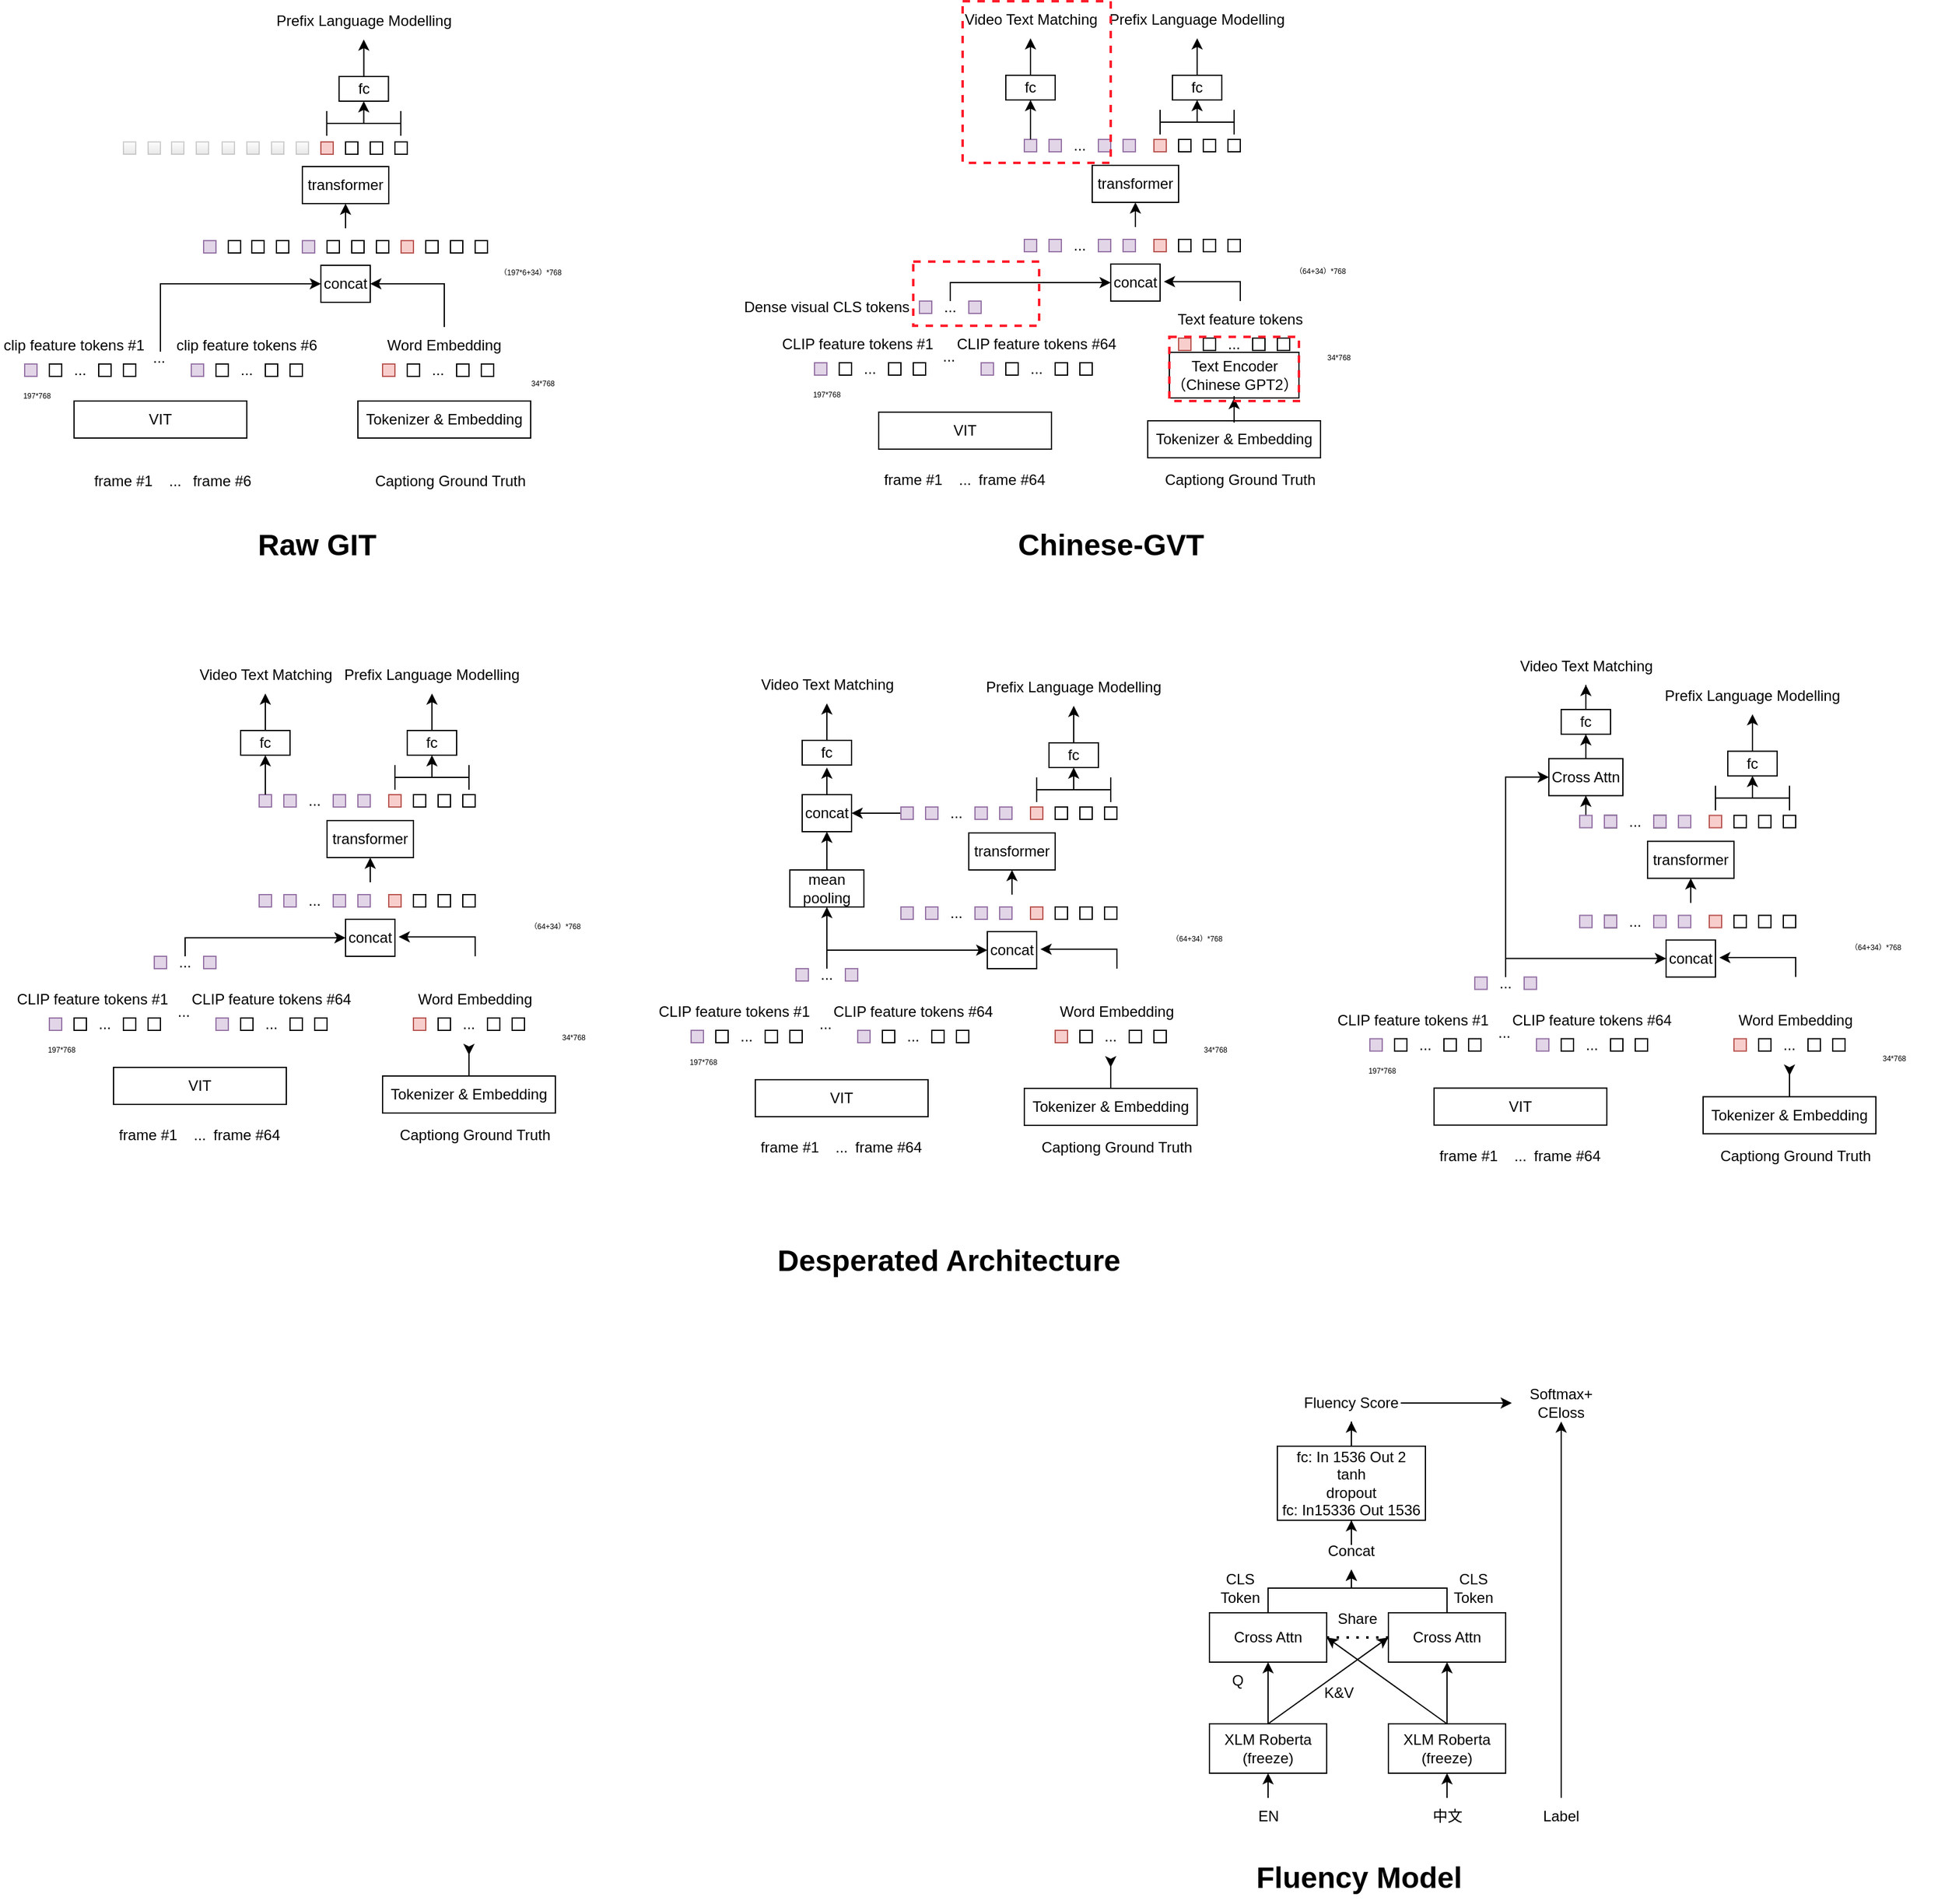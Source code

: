 <mxfile version="21.1.7" type="github">
  <diagram name="第 1 页" id="BDsZgJ5bdYX4kFU0mLo3">
    <mxGraphModel dx="1158" dy="638" grid="1" gridSize="10" guides="1" tooltips="1" connect="1" arrows="1" fold="1" page="1" pageScale="1" pageWidth="827" pageHeight="1169" math="0" shadow="0">
      <root>
        <mxCell id="0" />
        <mxCell id="1" parent="0" />
        <mxCell id="zHaIxJLTaXSQorlw7ClI-212" value="" style="group" parent="1" vertex="1" connectable="0">
          <mxGeometry x="20" y="70" width="527.5" height="445" as="geometry" />
        </mxCell>
        <mxCell id="zHaIxJLTaXSQorlw7ClI-94" value="" style="group" parent="zHaIxJLTaXSQorlw7ClI-212" vertex="1" connectable="0">
          <mxGeometry width="527.5" height="393" as="geometry" />
        </mxCell>
        <mxCell id="zHaIxJLTaXSQorlw7ClI-1" value="VIT" style="rounded=0;whiteSpace=wrap;html=1;" parent="zHaIxJLTaXSQorlw7ClI-94" vertex="1">
          <mxGeometry x="60" y="313" width="140" height="30" as="geometry" />
        </mxCell>
        <mxCell id="zHaIxJLTaXSQorlw7ClI-2" value="frame #1" style="text;html=1;strokeColor=none;fillColor=none;align=center;verticalAlign=middle;whiteSpace=wrap;rounded=0;" parent="zHaIxJLTaXSQorlw7ClI-94" vertex="1">
          <mxGeometry x="70" y="363" width="60" height="30" as="geometry" />
        </mxCell>
        <mxCell id="zHaIxJLTaXSQorlw7ClI-3" value="frame #6" style="text;html=1;strokeColor=none;fillColor=none;align=center;verticalAlign=middle;whiteSpace=wrap;rounded=0;" parent="zHaIxJLTaXSQorlw7ClI-94" vertex="1">
          <mxGeometry x="150" y="363" width="60" height="30" as="geometry" />
        </mxCell>
        <mxCell id="zHaIxJLTaXSQorlw7ClI-4" style="edgeStyle=orthogonalEdgeStyle;rounded=0;orthogonalLoop=1;jettySize=auto;html=1;exitX=0.5;exitY=1;exitDx=0;exitDy=0;" parent="zHaIxJLTaXSQorlw7ClI-94" source="zHaIxJLTaXSQorlw7ClI-3" target="zHaIxJLTaXSQorlw7ClI-3" edge="1">
          <mxGeometry relative="1" as="geometry" />
        </mxCell>
        <mxCell id="zHaIxJLTaXSQorlw7ClI-5" value="" style="rounded=0;whiteSpace=wrap;html=1;fillColor=#e1d5e7;strokeColor=#9673a6;" parent="zHaIxJLTaXSQorlw7ClI-94" vertex="1">
          <mxGeometry x="20" y="283" width="10" height="10" as="geometry" />
        </mxCell>
        <mxCell id="zHaIxJLTaXSQorlw7ClI-7" value="" style="rounded=0;whiteSpace=wrap;html=1;" parent="zHaIxJLTaXSQorlw7ClI-94" vertex="1">
          <mxGeometry x="40" y="283" width="10" height="10" as="geometry" />
        </mxCell>
        <mxCell id="zHaIxJLTaXSQorlw7ClI-9" value="" style="rounded=0;whiteSpace=wrap;html=1;" parent="zHaIxJLTaXSQorlw7ClI-94" vertex="1">
          <mxGeometry x="80" y="283" width="10" height="10" as="geometry" />
        </mxCell>
        <mxCell id="zHaIxJLTaXSQorlw7ClI-10" value="clip feature tokens #1" style="text;html=1;strokeColor=none;fillColor=none;align=center;verticalAlign=middle;whiteSpace=wrap;rounded=0;" parent="zHaIxJLTaXSQorlw7ClI-94" vertex="1">
          <mxGeometry y="253" width="120" height="30" as="geometry" />
        </mxCell>
        <mxCell id="zHaIxJLTaXSQorlw7ClI-11" value="" style="rounded=0;whiteSpace=wrap;html=1;" parent="zHaIxJLTaXSQorlw7ClI-94" vertex="1">
          <mxGeometry x="100" y="283" width="10" height="10" as="geometry" />
        </mxCell>
        <mxCell id="zHaIxJLTaXSQorlw7ClI-16" value="clip feature tokens #6" style="text;html=1;strokeColor=none;fillColor=none;align=center;verticalAlign=middle;whiteSpace=wrap;rounded=0;" parent="zHaIxJLTaXSQorlw7ClI-94" vertex="1">
          <mxGeometry x="140" y="253" width="120" height="30" as="geometry" />
        </mxCell>
        <mxCell id="zHaIxJLTaXSQorlw7ClI-18" value="..." style="text;html=1;strokeColor=none;fillColor=none;align=center;verticalAlign=middle;whiteSpace=wrap;rounded=0;" parent="zHaIxJLTaXSQorlw7ClI-94" vertex="1">
          <mxGeometry x="60" y="283" width="10" height="10" as="geometry" />
        </mxCell>
        <mxCell id="zHaIxJLTaXSQorlw7ClI-26" value="" style="rounded=0;whiteSpace=wrap;html=1;fillColor=#e1d5e7;strokeColor=#9673a6;" parent="zHaIxJLTaXSQorlw7ClI-94" vertex="1">
          <mxGeometry x="155" y="283" width="10" height="10" as="geometry" />
        </mxCell>
        <mxCell id="zHaIxJLTaXSQorlw7ClI-27" value="" style="rounded=0;whiteSpace=wrap;html=1;" parent="zHaIxJLTaXSQorlw7ClI-94" vertex="1">
          <mxGeometry x="175" y="283" width="10" height="10" as="geometry" />
        </mxCell>
        <mxCell id="zHaIxJLTaXSQorlw7ClI-28" value="" style="rounded=0;whiteSpace=wrap;html=1;" parent="zHaIxJLTaXSQorlw7ClI-94" vertex="1">
          <mxGeometry x="215" y="283" width="10" height="10" as="geometry" />
        </mxCell>
        <mxCell id="zHaIxJLTaXSQorlw7ClI-29" value="" style="rounded=0;whiteSpace=wrap;html=1;" parent="zHaIxJLTaXSQorlw7ClI-94" vertex="1">
          <mxGeometry x="235" y="283" width="10" height="10" as="geometry" />
        </mxCell>
        <mxCell id="zHaIxJLTaXSQorlw7ClI-30" value="..." style="text;html=1;strokeColor=none;fillColor=none;align=center;verticalAlign=middle;whiteSpace=wrap;rounded=0;" parent="zHaIxJLTaXSQorlw7ClI-94" vertex="1">
          <mxGeometry x="195" y="283" width="10" height="10" as="geometry" />
        </mxCell>
        <mxCell id="zHaIxJLTaXSQorlw7ClI-31" value="..." style="text;html=1;strokeColor=none;fillColor=none;align=center;verticalAlign=middle;whiteSpace=wrap;rounded=0;" parent="zHaIxJLTaXSQorlw7ClI-94" vertex="1">
          <mxGeometry x="124" y="273" width="10" height="10" as="geometry" />
        </mxCell>
        <mxCell id="zHaIxJLTaXSQorlw7ClI-32" value="..." style="text;html=1;strokeColor=none;fillColor=none;align=center;verticalAlign=middle;whiteSpace=wrap;rounded=0;" parent="zHaIxJLTaXSQorlw7ClI-94" vertex="1">
          <mxGeometry x="137" y="373" width="10" height="10" as="geometry" />
        </mxCell>
        <mxCell id="zHaIxJLTaXSQorlw7ClI-33" value="Captiong Ground Truth" style="text;html=1;strokeColor=none;fillColor=none;align=center;verticalAlign=middle;whiteSpace=wrap;rounded=0;" parent="zHaIxJLTaXSQorlw7ClI-94" vertex="1">
          <mxGeometry x="290" y="363" width="150" height="30" as="geometry" />
        </mxCell>
        <mxCell id="zHaIxJLTaXSQorlw7ClI-34" value="Tokenizer &amp;amp; Embedding" style="rounded=0;whiteSpace=wrap;html=1;" parent="zHaIxJLTaXSQorlw7ClI-94" vertex="1">
          <mxGeometry x="290" y="313" width="140" height="30" as="geometry" />
        </mxCell>
        <mxCell id="zHaIxJLTaXSQorlw7ClI-35" value="Word Embedding" style="text;html=1;strokeColor=none;fillColor=none;align=center;verticalAlign=middle;whiteSpace=wrap;rounded=0;" parent="zHaIxJLTaXSQorlw7ClI-94" vertex="1">
          <mxGeometry x="300" y="253" width="120" height="30" as="geometry" />
        </mxCell>
        <mxCell id="zHaIxJLTaXSQorlw7ClI-36" value="" style="rounded=0;whiteSpace=wrap;html=1;fillColor=#f8cecc;strokeColor=#b85450;" parent="zHaIxJLTaXSQorlw7ClI-94" vertex="1">
          <mxGeometry x="310" y="283" width="10" height="10" as="geometry" />
        </mxCell>
        <mxCell id="zHaIxJLTaXSQorlw7ClI-37" value="" style="rounded=0;whiteSpace=wrap;html=1;" parent="zHaIxJLTaXSQorlw7ClI-94" vertex="1">
          <mxGeometry x="330" y="283" width="10" height="10" as="geometry" />
        </mxCell>
        <mxCell id="zHaIxJLTaXSQorlw7ClI-38" value="" style="rounded=0;whiteSpace=wrap;html=1;" parent="zHaIxJLTaXSQorlw7ClI-94" vertex="1">
          <mxGeometry x="370" y="283" width="10" height="10" as="geometry" />
        </mxCell>
        <mxCell id="zHaIxJLTaXSQorlw7ClI-39" value="" style="rounded=0;whiteSpace=wrap;html=1;" parent="zHaIxJLTaXSQorlw7ClI-94" vertex="1">
          <mxGeometry x="390" y="283" width="10" height="10" as="geometry" />
        </mxCell>
        <mxCell id="zHaIxJLTaXSQorlw7ClI-40" value="..." style="text;html=1;strokeColor=none;fillColor=none;align=center;verticalAlign=middle;whiteSpace=wrap;rounded=0;" parent="zHaIxJLTaXSQorlw7ClI-94" vertex="1">
          <mxGeometry x="350" y="283" width="10" height="10" as="geometry" />
        </mxCell>
        <mxCell id="zHaIxJLTaXSQorlw7ClI-41" value="concat" style="rounded=0;whiteSpace=wrap;html=1;direction=south;" parent="zHaIxJLTaXSQorlw7ClI-94" vertex="1">
          <mxGeometry x="260" y="203" width="40" height="30" as="geometry" />
        </mxCell>
        <mxCell id="zHaIxJLTaXSQorlw7ClI-44" value="" style="edgeStyle=orthogonalEdgeStyle;rounded=0;orthogonalLoop=1;jettySize=auto;html=1;entryX=0.5;entryY=1;entryDx=0;entryDy=0;" parent="zHaIxJLTaXSQorlw7ClI-94" source="zHaIxJLTaXSQorlw7ClI-31" target="zHaIxJLTaXSQorlw7ClI-41" edge="1">
          <mxGeometry relative="1" as="geometry">
            <mxPoint x="142" y="193" as="targetPoint" />
            <Array as="points">
              <mxPoint x="130" y="218" />
            </Array>
          </mxGeometry>
        </mxCell>
        <mxCell id="zHaIxJLTaXSQorlw7ClI-47" value="" style="edgeStyle=orthogonalEdgeStyle;rounded=0;orthogonalLoop=1;jettySize=auto;html=1;entryX=0.5;entryY=0;entryDx=0;entryDy=0;" parent="zHaIxJLTaXSQorlw7ClI-94" source="zHaIxJLTaXSQorlw7ClI-35" target="zHaIxJLTaXSQorlw7ClI-41" edge="1">
          <mxGeometry relative="1" as="geometry" />
        </mxCell>
        <mxCell id="zHaIxJLTaXSQorlw7ClI-49" value="transformer" style="rounded=0;whiteSpace=wrap;html=1;" parent="zHaIxJLTaXSQorlw7ClI-94" vertex="1">
          <mxGeometry x="245" y="123" width="70" height="30" as="geometry" />
        </mxCell>
        <mxCell id="zHaIxJLTaXSQorlw7ClI-51" value="&lt;font style=&quot;font-size: 6px;&quot;&gt;197*768&lt;/font&gt;" style="text;html=1;strokeColor=none;fillColor=none;align=center;verticalAlign=middle;whiteSpace=wrap;rounded=0;fontSize=9;" parent="zHaIxJLTaXSQorlw7ClI-94" vertex="1">
          <mxGeometry y="293" width="60" height="30" as="geometry" />
        </mxCell>
        <mxCell id="zHaIxJLTaXSQorlw7ClI-52" value="&lt;font style=&quot;font-size: 6px;&quot;&gt;34*768&lt;/font&gt;" style="text;html=1;strokeColor=none;fillColor=none;align=center;verticalAlign=middle;whiteSpace=wrap;rounded=0;fontSize=9;" parent="zHaIxJLTaXSQorlw7ClI-94" vertex="1">
          <mxGeometry x="410" y="283" width="60" height="30" as="geometry" />
        </mxCell>
        <mxCell id="zHaIxJLTaXSQorlw7ClI-69" value="&lt;font style=&quot;font-size: 6px;&quot;&gt;（197*6+34）*768&lt;/font&gt;" style="text;html=1;strokeColor=none;fillColor=none;align=center;verticalAlign=middle;whiteSpace=wrap;rounded=0;fontSize=9;" parent="zHaIxJLTaXSQorlw7ClI-94" vertex="1">
          <mxGeometry x="375" y="193" width="110" height="30" as="geometry" />
        </mxCell>
        <mxCell id="zHaIxJLTaXSQorlw7ClI-70" value="" style="group" parent="zHaIxJLTaXSQorlw7ClI-94" vertex="1" connectable="0">
          <mxGeometry x="165" y="183" width="230" height="10" as="geometry" />
        </mxCell>
        <mxCell id="zHaIxJLTaXSQorlw7ClI-53" value="" style="rounded=0;whiteSpace=wrap;html=1;fillColor=#e1d5e7;strokeColor=#9673a6;" parent="zHaIxJLTaXSQorlw7ClI-70" vertex="1">
          <mxGeometry width="10" height="10" as="geometry" />
        </mxCell>
        <mxCell id="zHaIxJLTaXSQorlw7ClI-54" value="" style="rounded=0;whiteSpace=wrap;html=1;" parent="zHaIxJLTaXSQorlw7ClI-70" vertex="1">
          <mxGeometry x="20" width="10" height="10" as="geometry" />
        </mxCell>
        <mxCell id="zHaIxJLTaXSQorlw7ClI-55" value="" style="rounded=0;whiteSpace=wrap;html=1;" parent="zHaIxJLTaXSQorlw7ClI-70" vertex="1">
          <mxGeometry x="39" width="10" height="10" as="geometry" />
        </mxCell>
        <mxCell id="zHaIxJLTaXSQorlw7ClI-56" value="" style="rounded=0;whiteSpace=wrap;html=1;" parent="zHaIxJLTaXSQorlw7ClI-70" vertex="1">
          <mxGeometry x="59" width="10" height="10" as="geometry" />
        </mxCell>
        <mxCell id="zHaIxJLTaXSQorlw7ClI-58" value="" style="rounded=0;whiteSpace=wrap;html=1;fillColor=#e1d5e7;strokeColor=#9673a6;" parent="zHaIxJLTaXSQorlw7ClI-70" vertex="1">
          <mxGeometry x="80" width="10" height="10" as="geometry" />
        </mxCell>
        <mxCell id="zHaIxJLTaXSQorlw7ClI-59" value="" style="rounded=0;whiteSpace=wrap;html=1;" parent="zHaIxJLTaXSQorlw7ClI-70" vertex="1">
          <mxGeometry x="100" width="10" height="10" as="geometry" />
        </mxCell>
        <mxCell id="zHaIxJLTaXSQorlw7ClI-60" value="" style="rounded=0;whiteSpace=wrap;html=1;" parent="zHaIxJLTaXSQorlw7ClI-70" vertex="1">
          <mxGeometry x="120" width="10" height="10" as="geometry" />
        </mxCell>
        <mxCell id="zHaIxJLTaXSQorlw7ClI-61" value="" style="rounded=0;whiteSpace=wrap;html=1;" parent="zHaIxJLTaXSQorlw7ClI-70" vertex="1">
          <mxGeometry x="140" width="10" height="10" as="geometry" />
        </mxCell>
        <mxCell id="zHaIxJLTaXSQorlw7ClI-63" value="" style="rounded=0;whiteSpace=wrap;html=1;fillColor=#f8cecc;strokeColor=#b85450;" parent="zHaIxJLTaXSQorlw7ClI-70" vertex="1">
          <mxGeometry x="160" width="10" height="10" as="geometry" />
        </mxCell>
        <mxCell id="zHaIxJLTaXSQorlw7ClI-64" value="" style="rounded=0;whiteSpace=wrap;html=1;" parent="zHaIxJLTaXSQorlw7ClI-70" vertex="1">
          <mxGeometry x="180" width="10" height="10" as="geometry" />
        </mxCell>
        <mxCell id="zHaIxJLTaXSQorlw7ClI-65" value="" style="rounded=0;whiteSpace=wrap;html=1;" parent="zHaIxJLTaXSQorlw7ClI-70" vertex="1">
          <mxGeometry x="200" width="10" height="10" as="geometry" />
        </mxCell>
        <mxCell id="zHaIxJLTaXSQorlw7ClI-66" value="" style="rounded=0;whiteSpace=wrap;html=1;" parent="zHaIxJLTaXSQorlw7ClI-70" vertex="1">
          <mxGeometry x="220" width="10" height="10" as="geometry" />
        </mxCell>
        <mxCell id="zHaIxJLTaXSQorlw7ClI-71" value="" style="endArrow=classic;html=1;rounded=0;entryX=0.5;entryY=1;entryDx=0;entryDy=0;" parent="zHaIxJLTaXSQorlw7ClI-94" target="zHaIxJLTaXSQorlw7ClI-49" edge="1">
          <mxGeometry width="50" height="50" relative="1" as="geometry">
            <mxPoint x="280" y="173" as="sourcePoint" />
            <mxPoint x="275" y="133" as="targetPoint" />
          </mxGeometry>
        </mxCell>
        <mxCell id="zHaIxJLTaXSQorlw7ClI-76" value="" style="group" parent="zHaIxJLTaXSQorlw7ClI-94" vertex="1" connectable="0">
          <mxGeometry x="100" y="103" width="230" height="10" as="geometry" />
        </mxCell>
        <mxCell id="zHaIxJLTaXSQorlw7ClI-77" value="" style="rounded=0;whiteSpace=wrap;html=1;fillColor=#f5f5f5;strokeColor=#666666;gradientColor=#b3b3b3;shadow=0;opacity=30;" parent="zHaIxJLTaXSQorlw7ClI-76" vertex="1">
          <mxGeometry width="10" height="10" as="geometry" />
        </mxCell>
        <mxCell id="zHaIxJLTaXSQorlw7ClI-78" value="" style="rounded=0;whiteSpace=wrap;html=1;fillColor=#f5f5f5;gradientColor=#b3b3b3;strokeColor=#666666;shadow=0;opacity=30;" parent="zHaIxJLTaXSQorlw7ClI-76" vertex="1">
          <mxGeometry x="20" width="10" height="10" as="geometry" />
        </mxCell>
        <mxCell id="zHaIxJLTaXSQorlw7ClI-79" value="" style="rounded=0;whiteSpace=wrap;html=1;fillColor=#f5f5f5;gradientColor=#b3b3b3;strokeColor=#666666;shadow=0;opacity=30;" parent="zHaIxJLTaXSQorlw7ClI-76" vertex="1">
          <mxGeometry x="39" width="10" height="10" as="geometry" />
        </mxCell>
        <mxCell id="zHaIxJLTaXSQorlw7ClI-80" value="" style="rounded=0;whiteSpace=wrap;html=1;fillColor=#f5f5f5;gradientColor=#b3b3b3;strokeColor=#666666;shadow=0;opacity=30;" parent="zHaIxJLTaXSQorlw7ClI-76" vertex="1">
          <mxGeometry x="59" width="10" height="10" as="geometry" />
        </mxCell>
        <mxCell id="zHaIxJLTaXSQorlw7ClI-81" value="" style="rounded=0;whiteSpace=wrap;html=1;fillColor=#f5f5f5;strokeColor=#666666;gradientColor=#b3b3b3;shadow=0;opacity=30;" parent="zHaIxJLTaXSQorlw7ClI-76" vertex="1">
          <mxGeometry x="80" width="10" height="10" as="geometry" />
        </mxCell>
        <mxCell id="zHaIxJLTaXSQorlw7ClI-82" value="" style="rounded=0;whiteSpace=wrap;html=1;fillColor=#f5f5f5;gradientColor=#b3b3b3;strokeColor=#666666;shadow=0;opacity=30;" parent="zHaIxJLTaXSQorlw7ClI-76" vertex="1">
          <mxGeometry x="100" width="10" height="10" as="geometry" />
        </mxCell>
        <mxCell id="zHaIxJLTaXSQorlw7ClI-83" value="" style="rounded=0;whiteSpace=wrap;html=1;fillColor=#f5f5f5;gradientColor=#b3b3b3;strokeColor=#666666;shadow=0;opacity=30;" parent="zHaIxJLTaXSQorlw7ClI-76" vertex="1">
          <mxGeometry x="120" width="10" height="10" as="geometry" />
        </mxCell>
        <mxCell id="zHaIxJLTaXSQorlw7ClI-84" value="" style="rounded=0;whiteSpace=wrap;html=1;fillColor=#f5f5f5;gradientColor=#b3b3b3;strokeColor=#666666;shadow=0;opacity=30;" parent="zHaIxJLTaXSQorlw7ClI-76" vertex="1">
          <mxGeometry x="140" width="10" height="10" as="geometry" />
        </mxCell>
        <mxCell id="zHaIxJLTaXSQorlw7ClI-85" value="" style="rounded=0;whiteSpace=wrap;html=1;fillColor=#f8cecc;strokeColor=#b85450;" parent="zHaIxJLTaXSQorlw7ClI-76" vertex="1">
          <mxGeometry x="160" width="10" height="10" as="geometry" />
        </mxCell>
        <mxCell id="zHaIxJLTaXSQorlw7ClI-86" value="" style="rounded=0;whiteSpace=wrap;html=1;" parent="zHaIxJLTaXSQorlw7ClI-76" vertex="1">
          <mxGeometry x="180" width="10" height="10" as="geometry" />
        </mxCell>
        <mxCell id="zHaIxJLTaXSQorlw7ClI-87" value="" style="rounded=0;whiteSpace=wrap;html=1;" parent="zHaIxJLTaXSQorlw7ClI-76" vertex="1">
          <mxGeometry x="200" width="10" height="10" as="geometry" />
        </mxCell>
        <mxCell id="zHaIxJLTaXSQorlw7ClI-88" value="" style="rounded=0;whiteSpace=wrap;html=1;" parent="zHaIxJLTaXSQorlw7ClI-76" vertex="1">
          <mxGeometry x="220" width="10" height="10" as="geometry" />
        </mxCell>
        <mxCell id="zHaIxJLTaXSQorlw7ClI-206" value="fc" style="rounded=0;whiteSpace=wrap;html=1;direction=south;" parent="zHaIxJLTaXSQorlw7ClI-94" vertex="1">
          <mxGeometry x="274.75" y="50" width="40" height="20" as="geometry" />
        </mxCell>
        <mxCell id="zHaIxJLTaXSQorlw7ClI-207" value="" style="endArrow=classic;html=1;rounded=0;entryX=1;entryY=0.5;entryDx=0;entryDy=0;exitX=0.5;exitY=0.5;exitDx=0;exitDy=0;exitPerimeter=0;" parent="zHaIxJLTaXSQorlw7ClI-94" source="zHaIxJLTaXSQorlw7ClI-210" target="zHaIxJLTaXSQorlw7ClI-206" edge="1">
          <mxGeometry width="50" height="50" relative="1" as="geometry">
            <mxPoint x="244.75" y="93" as="sourcePoint" />
            <mxPoint x="154.75" y="23" as="targetPoint" />
          </mxGeometry>
        </mxCell>
        <mxCell id="zHaIxJLTaXSQorlw7ClI-208" value="Prefix Language Modelling" style="text;html=1;strokeColor=none;fillColor=none;align=center;verticalAlign=middle;whiteSpace=wrap;rounded=0;" parent="zHaIxJLTaXSQorlw7ClI-94" vertex="1">
          <mxGeometry x="206" y="-10" width="177.5" height="30" as="geometry" />
        </mxCell>
        <mxCell id="zHaIxJLTaXSQorlw7ClI-209" value="" style="edgeStyle=orthogonalEdgeStyle;rounded=0;orthogonalLoop=1;jettySize=auto;html=1;" parent="zHaIxJLTaXSQorlw7ClI-94" source="zHaIxJLTaXSQorlw7ClI-206" target="zHaIxJLTaXSQorlw7ClI-208" edge="1">
          <mxGeometry relative="1" as="geometry" />
        </mxCell>
        <mxCell id="zHaIxJLTaXSQorlw7ClI-210" value="" style="shape=crossbar;whiteSpace=wrap;html=1;rounded=1;" parent="zHaIxJLTaXSQorlw7ClI-94" vertex="1">
          <mxGeometry x="264.75" y="78" width="60" height="20" as="geometry" />
        </mxCell>
        <mxCell id="zHaIxJLTaXSQorlw7ClI-95" value="&lt;h1&gt;Raw GIT&lt;/h1&gt;" style="text;html=1;strokeColor=none;fillColor=none;spacing=5;spacingTop=-20;whiteSpace=wrap;overflow=hidden;rounded=0;" parent="zHaIxJLTaXSQorlw7ClI-212" vertex="1">
          <mxGeometry x="204" y="410" width="190" height="35" as="geometry" />
        </mxCell>
        <mxCell id="zHaIxJLTaXSQorlw7ClI-213" value="" style="group" parent="1" vertex="1" connectable="0">
          <mxGeometry x="620" y="59" width="525" height="456" as="geometry" />
        </mxCell>
        <mxCell id="zHaIxJLTaXSQorlw7ClI-97" value="VIT" style="rounded=0;whiteSpace=wrap;html=1;" parent="zHaIxJLTaXSQorlw7ClI-213" vertex="1">
          <mxGeometry x="112" y="333" width="140" height="30" as="geometry" />
        </mxCell>
        <mxCell id="zHaIxJLTaXSQorlw7ClI-98" value="frame #1" style="text;html=1;strokeColor=none;fillColor=none;align=center;verticalAlign=middle;whiteSpace=wrap;rounded=0;" parent="zHaIxJLTaXSQorlw7ClI-213" vertex="1">
          <mxGeometry x="110" y="373" width="60" height="30" as="geometry" />
        </mxCell>
        <mxCell id="zHaIxJLTaXSQorlw7ClI-99" value="frame #64" style="text;html=1;strokeColor=none;fillColor=none;align=center;verticalAlign=middle;whiteSpace=wrap;rounded=0;" parent="zHaIxJLTaXSQorlw7ClI-213" vertex="1">
          <mxGeometry x="190" y="373" width="60" height="30" as="geometry" />
        </mxCell>
        <mxCell id="zHaIxJLTaXSQorlw7ClI-100" style="edgeStyle=orthogonalEdgeStyle;rounded=0;orthogonalLoop=1;jettySize=auto;html=1;exitX=0.5;exitY=1;exitDx=0;exitDy=0;" parent="zHaIxJLTaXSQorlw7ClI-213" source="zHaIxJLTaXSQorlw7ClI-99" target="zHaIxJLTaXSQorlw7ClI-99" edge="1">
          <mxGeometry relative="1" as="geometry" />
        </mxCell>
        <mxCell id="zHaIxJLTaXSQorlw7ClI-101" value="" style="rounded=0;whiteSpace=wrap;html=1;fillColor=#e1d5e7;strokeColor=#9673a6;" parent="zHaIxJLTaXSQorlw7ClI-213" vertex="1">
          <mxGeometry x="60" y="293" width="10" height="10" as="geometry" />
        </mxCell>
        <mxCell id="zHaIxJLTaXSQorlw7ClI-102" value="" style="rounded=0;whiteSpace=wrap;html=1;" parent="zHaIxJLTaXSQorlw7ClI-213" vertex="1">
          <mxGeometry x="80" y="293" width="10" height="10" as="geometry" />
        </mxCell>
        <mxCell id="zHaIxJLTaXSQorlw7ClI-103" value="" style="rounded=0;whiteSpace=wrap;html=1;" parent="zHaIxJLTaXSQorlw7ClI-213" vertex="1">
          <mxGeometry x="120" y="293" width="10" height="10" as="geometry" />
        </mxCell>
        <mxCell id="zHaIxJLTaXSQorlw7ClI-104" value="CLIP feature tokens #1" style="text;html=1;strokeColor=none;fillColor=none;align=center;verticalAlign=middle;whiteSpace=wrap;rounded=0;" parent="zHaIxJLTaXSQorlw7ClI-213" vertex="1">
          <mxGeometry x="30" y="263" width="130" height="30" as="geometry" />
        </mxCell>
        <mxCell id="zHaIxJLTaXSQorlw7ClI-105" value="" style="rounded=0;whiteSpace=wrap;html=1;" parent="zHaIxJLTaXSQorlw7ClI-213" vertex="1">
          <mxGeometry x="140" y="293" width="10" height="10" as="geometry" />
        </mxCell>
        <mxCell id="zHaIxJLTaXSQorlw7ClI-106" value="CLIP feature tokens #64" style="text;html=1;strokeColor=none;fillColor=none;align=center;verticalAlign=middle;whiteSpace=wrap;rounded=0;" parent="zHaIxJLTaXSQorlw7ClI-213" vertex="1">
          <mxGeometry x="170" y="263" width="140" height="30" as="geometry" />
        </mxCell>
        <mxCell id="zHaIxJLTaXSQorlw7ClI-107" value="..." style="text;html=1;strokeColor=none;fillColor=none;align=center;verticalAlign=middle;whiteSpace=wrap;rounded=0;" parent="zHaIxJLTaXSQorlw7ClI-213" vertex="1">
          <mxGeometry x="100" y="293" width="10" height="10" as="geometry" />
        </mxCell>
        <mxCell id="zHaIxJLTaXSQorlw7ClI-108" value="" style="rounded=0;whiteSpace=wrap;html=1;fillColor=#e1d5e7;strokeColor=#9673a6;" parent="zHaIxJLTaXSQorlw7ClI-213" vertex="1">
          <mxGeometry x="195" y="293" width="10" height="10" as="geometry" />
        </mxCell>
        <mxCell id="zHaIxJLTaXSQorlw7ClI-109" value="" style="rounded=0;whiteSpace=wrap;html=1;" parent="zHaIxJLTaXSQorlw7ClI-213" vertex="1">
          <mxGeometry x="215" y="293" width="10" height="10" as="geometry" />
        </mxCell>
        <mxCell id="zHaIxJLTaXSQorlw7ClI-110" value="" style="rounded=0;whiteSpace=wrap;html=1;" parent="zHaIxJLTaXSQorlw7ClI-213" vertex="1">
          <mxGeometry x="255" y="293" width="10" height="10" as="geometry" />
        </mxCell>
        <mxCell id="zHaIxJLTaXSQorlw7ClI-111" value="" style="rounded=0;whiteSpace=wrap;html=1;" parent="zHaIxJLTaXSQorlw7ClI-213" vertex="1">
          <mxGeometry x="275" y="293" width="10" height="10" as="geometry" />
        </mxCell>
        <mxCell id="zHaIxJLTaXSQorlw7ClI-112" value="..." style="text;html=1;strokeColor=none;fillColor=none;align=center;verticalAlign=middle;whiteSpace=wrap;rounded=0;" parent="zHaIxJLTaXSQorlw7ClI-213" vertex="1">
          <mxGeometry x="235" y="293" width="10" height="10" as="geometry" />
        </mxCell>
        <mxCell id="zHaIxJLTaXSQorlw7ClI-113" value="..." style="text;html=1;strokeColor=none;fillColor=none;align=center;verticalAlign=middle;whiteSpace=wrap;rounded=0;" parent="zHaIxJLTaXSQorlw7ClI-213" vertex="1">
          <mxGeometry x="164" y="283" width="10" height="10" as="geometry" />
        </mxCell>
        <mxCell id="zHaIxJLTaXSQorlw7ClI-114" value="..." style="text;html=1;strokeColor=none;fillColor=none;align=center;verticalAlign=middle;whiteSpace=wrap;rounded=0;" parent="zHaIxJLTaXSQorlw7ClI-213" vertex="1">
          <mxGeometry x="177" y="383" width="10" height="10" as="geometry" />
        </mxCell>
        <mxCell id="zHaIxJLTaXSQorlw7ClI-115" value="Captiong Ground Truth" style="text;html=1;strokeColor=none;fillColor=none;align=center;verticalAlign=middle;whiteSpace=wrap;rounded=0;" parent="zHaIxJLTaXSQorlw7ClI-213" vertex="1">
          <mxGeometry x="330" y="373" width="150" height="30" as="geometry" />
        </mxCell>
        <mxCell id="zHaIxJLTaXSQorlw7ClI-116" value="Tokenizer &amp;amp; Embedding" style="rounded=0;whiteSpace=wrap;html=1;" parent="zHaIxJLTaXSQorlw7ClI-213" vertex="1">
          <mxGeometry x="330" y="340" width="140" height="30" as="geometry" />
        </mxCell>
        <mxCell id="zHaIxJLTaXSQorlw7ClI-117" value="Text feature tokens" style="text;html=1;strokeColor=none;fillColor=none;align=center;verticalAlign=middle;whiteSpace=wrap;rounded=0;" parent="zHaIxJLTaXSQorlw7ClI-213" vertex="1">
          <mxGeometry x="345" y="243" width="120" height="30" as="geometry" />
        </mxCell>
        <mxCell id="zHaIxJLTaXSQorlw7ClI-118" value="" style="rounded=0;whiteSpace=wrap;html=1;fillColor=#f8cecc;strokeColor=#b85450;" parent="zHaIxJLTaXSQorlw7ClI-213" vertex="1">
          <mxGeometry x="355" y="273" width="10" height="10" as="geometry" />
        </mxCell>
        <mxCell id="zHaIxJLTaXSQorlw7ClI-119" value="" style="rounded=0;whiteSpace=wrap;html=1;" parent="zHaIxJLTaXSQorlw7ClI-213" vertex="1">
          <mxGeometry x="375" y="273" width="10" height="10" as="geometry" />
        </mxCell>
        <mxCell id="zHaIxJLTaXSQorlw7ClI-120" value="" style="rounded=0;whiteSpace=wrap;html=1;" parent="zHaIxJLTaXSQorlw7ClI-213" vertex="1">
          <mxGeometry x="415" y="273" width="10" height="10" as="geometry" />
        </mxCell>
        <mxCell id="zHaIxJLTaXSQorlw7ClI-121" value="" style="rounded=0;whiteSpace=wrap;html=1;" parent="zHaIxJLTaXSQorlw7ClI-213" vertex="1">
          <mxGeometry x="435" y="273" width="10" height="10" as="geometry" />
        </mxCell>
        <mxCell id="zHaIxJLTaXSQorlw7ClI-122" value="..." style="text;html=1;strokeColor=none;fillColor=none;align=center;verticalAlign=middle;whiteSpace=wrap;rounded=0;" parent="zHaIxJLTaXSQorlw7ClI-213" vertex="1">
          <mxGeometry x="395" y="273" width="10" height="10" as="geometry" />
        </mxCell>
        <mxCell id="zHaIxJLTaXSQorlw7ClI-123" value="concat" style="rounded=0;whiteSpace=wrap;html=1;direction=south;" parent="zHaIxJLTaXSQorlw7ClI-213" vertex="1">
          <mxGeometry x="300" y="213" width="40" height="30" as="geometry" />
        </mxCell>
        <mxCell id="zHaIxJLTaXSQorlw7ClI-200" value="" style="edgeStyle=orthogonalEdgeStyle;rounded=0;orthogonalLoop=1;jettySize=auto;html=1;entryX=0.475;entryY=-0.077;entryDx=0;entryDy=0;entryPerimeter=0;" parent="zHaIxJLTaXSQorlw7ClI-213" source="zHaIxJLTaXSQorlw7ClI-117" target="zHaIxJLTaXSQorlw7ClI-123" edge="1">
          <mxGeometry relative="1" as="geometry">
            <Array as="points">
              <mxPoint x="405" y="227" />
            </Array>
          </mxGeometry>
        </mxCell>
        <mxCell id="zHaIxJLTaXSQorlw7ClI-126" value="transformer" style="rounded=0;whiteSpace=wrap;html=1;" parent="zHaIxJLTaXSQorlw7ClI-213" vertex="1">
          <mxGeometry x="285" y="133" width="70" height="30" as="geometry" />
        </mxCell>
        <mxCell id="zHaIxJLTaXSQorlw7ClI-127" value="&lt;font style=&quot;font-size: 6px;&quot;&gt;197*768&lt;/font&gt;" style="text;html=1;strokeColor=none;fillColor=none;align=center;verticalAlign=middle;whiteSpace=wrap;rounded=0;fontSize=9;" parent="zHaIxJLTaXSQorlw7ClI-213" vertex="1">
          <mxGeometry x="40" y="303" width="60" height="30" as="geometry" />
        </mxCell>
        <mxCell id="zHaIxJLTaXSQorlw7ClI-128" value="&lt;font style=&quot;font-size: 6px;&quot;&gt;34*768&lt;/font&gt;" style="text;html=1;strokeColor=none;fillColor=none;align=center;verticalAlign=middle;whiteSpace=wrap;rounded=0;fontSize=9;" parent="zHaIxJLTaXSQorlw7ClI-213" vertex="1">
          <mxGeometry x="455" y="273" width="60" height="30" as="geometry" />
        </mxCell>
        <mxCell id="zHaIxJLTaXSQorlw7ClI-129" value="&lt;font style=&quot;font-size: 6px;&quot;&gt;（64+34）*768&lt;/font&gt;" style="text;html=1;strokeColor=none;fillColor=none;align=center;verticalAlign=middle;whiteSpace=wrap;rounded=0;fontSize=9;" parent="zHaIxJLTaXSQorlw7ClI-213" vertex="1">
          <mxGeometry x="415" y="203" width="110" height="30" as="geometry" />
        </mxCell>
        <mxCell id="zHaIxJLTaXSQorlw7ClI-130" value="" style="group" parent="zHaIxJLTaXSQorlw7ClI-213" vertex="1" connectable="0">
          <mxGeometry x="205" y="193" width="230" height="10" as="geometry" />
        </mxCell>
        <mxCell id="zHaIxJLTaXSQorlw7ClI-139" value="" style="rounded=0;whiteSpace=wrap;html=1;fillColor=#f8cecc;strokeColor=#b85450;" parent="zHaIxJLTaXSQorlw7ClI-130" vertex="1">
          <mxGeometry x="130" width="10" height="10" as="geometry" />
        </mxCell>
        <mxCell id="zHaIxJLTaXSQorlw7ClI-140" value="" style="rounded=0;whiteSpace=wrap;html=1;" parent="zHaIxJLTaXSQorlw7ClI-130" vertex="1">
          <mxGeometry x="150" width="10" height="10" as="geometry" />
        </mxCell>
        <mxCell id="zHaIxJLTaXSQorlw7ClI-141" value="" style="rounded=0;whiteSpace=wrap;html=1;" parent="zHaIxJLTaXSQorlw7ClI-130" vertex="1">
          <mxGeometry x="170" width="10" height="10" as="geometry" />
        </mxCell>
        <mxCell id="zHaIxJLTaXSQorlw7ClI-142" value="" style="rounded=0;whiteSpace=wrap;html=1;" parent="zHaIxJLTaXSQorlw7ClI-130" vertex="1">
          <mxGeometry x="190" width="10" height="10" as="geometry" />
        </mxCell>
        <mxCell id="zHaIxJLTaXSQorlw7ClI-169" value="" style="rounded=0;whiteSpace=wrap;html=1;fillColor=#e1d5e7;strokeColor=#9673a6;" parent="zHaIxJLTaXSQorlw7ClI-130" vertex="1">
          <mxGeometry x="25" width="10" height="10" as="geometry" />
        </mxCell>
        <mxCell id="zHaIxJLTaXSQorlw7ClI-170" value="" style="rounded=0;whiteSpace=wrap;html=1;" parent="zHaIxJLTaXSQorlw7ClI-130" vertex="1">
          <mxGeometry x="45" width="10" height="10" as="geometry" />
        </mxCell>
        <mxCell id="zHaIxJLTaXSQorlw7ClI-171" value="" style="rounded=0;whiteSpace=wrap;html=1;fillColor=#e1d5e7;strokeColor=#9673a6;" parent="zHaIxJLTaXSQorlw7ClI-130" vertex="1">
          <mxGeometry x="85" width="10" height="10" as="geometry" />
        </mxCell>
        <mxCell id="zHaIxJLTaXSQorlw7ClI-172" value="" style="rounded=0;whiteSpace=wrap;html=1;fillColor=#e1d5e7;strokeColor=#9673a6;" parent="zHaIxJLTaXSQorlw7ClI-130" vertex="1">
          <mxGeometry x="105" width="10" height="10" as="geometry" />
        </mxCell>
        <mxCell id="zHaIxJLTaXSQorlw7ClI-173" value="..." style="text;html=1;strokeColor=none;fillColor=none;align=center;verticalAlign=middle;whiteSpace=wrap;rounded=0;" parent="zHaIxJLTaXSQorlw7ClI-130" vertex="1">
          <mxGeometry x="65" width="10" height="10" as="geometry" />
        </mxCell>
        <mxCell id="zHaIxJLTaXSQorlw7ClI-174" value="" style="rounded=0;whiteSpace=wrap;html=1;fillColor=#e1d5e7;strokeColor=#9673a6;" parent="zHaIxJLTaXSQorlw7ClI-130" vertex="1">
          <mxGeometry x="45" width="10" height="10" as="geometry" />
        </mxCell>
        <mxCell id="zHaIxJLTaXSQorlw7ClI-143" value="" style="endArrow=classic;html=1;rounded=0;entryX=0.5;entryY=1;entryDx=0;entryDy=0;" parent="zHaIxJLTaXSQorlw7ClI-213" target="zHaIxJLTaXSQorlw7ClI-126" edge="1">
          <mxGeometry width="50" height="50" relative="1" as="geometry">
            <mxPoint x="320" y="183" as="sourcePoint" />
            <mxPoint x="315" y="143" as="targetPoint" />
          </mxGeometry>
        </mxCell>
        <mxCell id="zHaIxJLTaXSQorlw7ClI-157" value="fc" style="rounded=0;whiteSpace=wrap;html=1;direction=south;" parent="zHaIxJLTaXSQorlw7ClI-213" vertex="1">
          <mxGeometry x="350" y="60" width="40" height="20" as="geometry" />
        </mxCell>
        <mxCell id="zHaIxJLTaXSQorlw7ClI-158" value="" style="endArrow=classic;html=1;rounded=0;entryX=1;entryY=0.5;entryDx=0;entryDy=0;exitX=0.5;exitY=0.5;exitDx=0;exitDy=0;exitPerimeter=0;" parent="zHaIxJLTaXSQorlw7ClI-213" source="zHaIxJLTaXSQorlw7ClI-189" target="zHaIxJLTaXSQorlw7ClI-157" edge="1">
          <mxGeometry width="50" height="50" relative="1" as="geometry">
            <mxPoint x="320" y="103" as="sourcePoint" />
            <mxPoint x="230" y="33" as="targetPoint" />
          </mxGeometry>
        </mxCell>
        <mxCell id="zHaIxJLTaXSQorlw7ClI-159" value="Prefix Language Modelling" style="text;html=1;strokeColor=none;fillColor=none;align=center;verticalAlign=middle;whiteSpace=wrap;rounded=0;" parent="zHaIxJLTaXSQorlw7ClI-213" vertex="1">
          <mxGeometry x="281.25" width="177.5" height="30" as="geometry" />
        </mxCell>
        <mxCell id="zHaIxJLTaXSQorlw7ClI-160" value="" style="edgeStyle=orthogonalEdgeStyle;rounded=0;orthogonalLoop=1;jettySize=auto;html=1;" parent="zHaIxJLTaXSQorlw7ClI-213" source="zHaIxJLTaXSQorlw7ClI-157" target="zHaIxJLTaXSQorlw7ClI-159" edge="1">
          <mxGeometry relative="1" as="geometry" />
        </mxCell>
        <mxCell id="zHaIxJLTaXSQorlw7ClI-162" value="" style="rounded=0;whiteSpace=wrap;html=1;fillColor=#e1d5e7;strokeColor=#9673a6;" parent="zHaIxJLTaXSQorlw7ClI-213" vertex="1">
          <mxGeometry x="145" y="243" width="10" height="10" as="geometry" />
        </mxCell>
        <mxCell id="zHaIxJLTaXSQorlw7ClI-163" value="" style="rounded=0;whiteSpace=wrap;html=1;fillColor=#e1d5e7;strokeColor=#9673a6;" parent="zHaIxJLTaXSQorlw7ClI-213" vertex="1">
          <mxGeometry x="185" y="243" width="10" height="10" as="geometry" />
        </mxCell>
        <mxCell id="zHaIxJLTaXSQorlw7ClI-167" value="" style="edgeStyle=orthogonalEdgeStyle;rounded=0;orthogonalLoop=1;jettySize=auto;html=1;entryX=0.5;entryY=1;entryDx=0;entryDy=0;" parent="zHaIxJLTaXSQorlw7ClI-213" source="zHaIxJLTaXSQorlw7ClI-164" target="zHaIxJLTaXSQorlw7ClI-123" edge="1">
          <mxGeometry relative="1" as="geometry">
            <Array as="points">
              <mxPoint x="170" y="228" />
            </Array>
          </mxGeometry>
        </mxCell>
        <mxCell id="zHaIxJLTaXSQorlw7ClI-164" value="..." style="text;html=1;strokeColor=none;fillColor=none;align=center;verticalAlign=middle;whiteSpace=wrap;rounded=0;" parent="zHaIxJLTaXSQorlw7ClI-213" vertex="1">
          <mxGeometry x="165" y="243" width="10" height="10" as="geometry" />
        </mxCell>
        <mxCell id="zHaIxJLTaXSQorlw7ClI-168" value="Dense visual CLS tokens" style="text;html=1;strokeColor=none;fillColor=none;align=center;verticalAlign=middle;whiteSpace=wrap;rounded=0;" parent="zHaIxJLTaXSQorlw7ClI-213" vertex="1">
          <mxGeometry y="233" width="140" height="30" as="geometry" />
        </mxCell>
        <mxCell id="zHaIxJLTaXSQorlw7ClI-176" value="" style="rounded=0;whiteSpace=wrap;html=1;fillColor=#f8cecc;strokeColor=#b85450;" parent="zHaIxJLTaXSQorlw7ClI-213" vertex="1">
          <mxGeometry x="335" y="112" width="10" height="10" as="geometry" />
        </mxCell>
        <mxCell id="zHaIxJLTaXSQorlw7ClI-177" value="" style="rounded=0;whiteSpace=wrap;html=1;" parent="zHaIxJLTaXSQorlw7ClI-213" vertex="1">
          <mxGeometry x="355" y="112" width="10" height="10" as="geometry" />
        </mxCell>
        <mxCell id="zHaIxJLTaXSQorlw7ClI-178" value="" style="rounded=0;whiteSpace=wrap;html=1;" parent="zHaIxJLTaXSQorlw7ClI-213" vertex="1">
          <mxGeometry x="375" y="112" width="10" height="10" as="geometry" />
        </mxCell>
        <mxCell id="zHaIxJLTaXSQorlw7ClI-179" value="" style="rounded=0;whiteSpace=wrap;html=1;" parent="zHaIxJLTaXSQorlw7ClI-213" vertex="1">
          <mxGeometry x="395" y="112" width="10" height="10" as="geometry" />
        </mxCell>
        <mxCell id="zHaIxJLTaXSQorlw7ClI-180" value="" style="rounded=0;whiteSpace=wrap;html=1;fillColor=#e1d5e7;strokeColor=#9673a6;" parent="zHaIxJLTaXSQorlw7ClI-213" vertex="1">
          <mxGeometry x="230" y="112" width="10" height="10" as="geometry" />
        </mxCell>
        <mxCell id="zHaIxJLTaXSQorlw7ClI-181" value="" style="rounded=0;whiteSpace=wrap;html=1;" parent="zHaIxJLTaXSQorlw7ClI-213" vertex="1">
          <mxGeometry x="250" y="112" width="10" height="10" as="geometry" />
        </mxCell>
        <mxCell id="zHaIxJLTaXSQorlw7ClI-182" value="" style="rounded=0;whiteSpace=wrap;html=1;" parent="zHaIxJLTaXSQorlw7ClI-213" vertex="1">
          <mxGeometry x="290" y="112" width="10" height="10" as="geometry" />
        </mxCell>
        <mxCell id="zHaIxJLTaXSQorlw7ClI-183" value="" style="rounded=0;whiteSpace=wrap;html=1;fillColor=#e1d5e7;strokeColor=#9673a6;" parent="zHaIxJLTaXSQorlw7ClI-213" vertex="1">
          <mxGeometry x="310" y="112" width="10" height="10" as="geometry" />
        </mxCell>
        <mxCell id="zHaIxJLTaXSQorlw7ClI-184" value="..." style="text;html=1;strokeColor=none;fillColor=none;align=center;verticalAlign=middle;whiteSpace=wrap;rounded=0;" parent="zHaIxJLTaXSQorlw7ClI-213" vertex="1">
          <mxGeometry x="270" y="112" width="10" height="10" as="geometry" />
        </mxCell>
        <mxCell id="zHaIxJLTaXSQorlw7ClI-185" value="" style="rounded=0;whiteSpace=wrap;html=1;fillColor=#e1d5e7;strokeColor=#9673a6;" parent="zHaIxJLTaXSQorlw7ClI-213" vertex="1">
          <mxGeometry x="250" y="112" width="10" height="10" as="geometry" />
        </mxCell>
        <mxCell id="zHaIxJLTaXSQorlw7ClI-186" value="" style="rounded=0;whiteSpace=wrap;html=1;fillColor=#e1d5e7;strokeColor=#9673a6;" parent="zHaIxJLTaXSQorlw7ClI-213" vertex="1">
          <mxGeometry x="290" y="112" width="10" height="10" as="geometry" />
        </mxCell>
        <mxCell id="zHaIxJLTaXSQorlw7ClI-189" value="" style="shape=crossbar;whiteSpace=wrap;html=1;rounded=1;" parent="zHaIxJLTaXSQorlw7ClI-213" vertex="1">
          <mxGeometry x="340" y="88" width="60" height="20" as="geometry" />
        </mxCell>
        <mxCell id="zHaIxJLTaXSQorlw7ClI-192" value="fc" style="rounded=0;whiteSpace=wrap;html=1;direction=south;" parent="zHaIxJLTaXSQorlw7ClI-213" vertex="1">
          <mxGeometry x="215" y="60" width="40" height="20" as="geometry" />
        </mxCell>
        <mxCell id="zHaIxJLTaXSQorlw7ClI-194" value="" style="edgeStyle=orthogonalEdgeStyle;rounded=0;orthogonalLoop=1;jettySize=auto;html=1;entryX=1;entryY=0.5;entryDx=0;entryDy=0;" parent="zHaIxJLTaXSQorlw7ClI-213" source="zHaIxJLTaXSQorlw7ClI-180" target="zHaIxJLTaXSQorlw7ClI-192" edge="1">
          <mxGeometry relative="1" as="geometry" />
        </mxCell>
        <mxCell id="zHaIxJLTaXSQorlw7ClI-193" value="Video Text Matching" style="text;html=1;strokeColor=none;fillColor=none;align=center;verticalAlign=middle;whiteSpace=wrap;rounded=0;" parent="zHaIxJLTaXSQorlw7ClI-213" vertex="1">
          <mxGeometry x="167.5" width="135" height="30" as="geometry" />
        </mxCell>
        <mxCell id="zHaIxJLTaXSQorlw7ClI-196" value="" style="edgeStyle=orthogonalEdgeStyle;rounded=0;orthogonalLoop=1;jettySize=auto;html=1;" parent="zHaIxJLTaXSQorlw7ClI-213" source="zHaIxJLTaXSQorlw7ClI-192" target="zHaIxJLTaXSQorlw7ClI-193" edge="1">
          <mxGeometry relative="1" as="geometry" />
        </mxCell>
        <mxCell id="zHaIxJLTaXSQorlw7ClI-197" value="Text Encoder&lt;br&gt;（Chinese GPT2）" style="rounded=0;whiteSpace=wrap;html=1;" parent="zHaIxJLTaXSQorlw7ClI-213" vertex="1">
          <mxGeometry x="347.5" y="284.5" width="105" height="37" as="geometry" />
        </mxCell>
        <mxCell id="zHaIxJLTaXSQorlw7ClI-199" value="" style="edgeStyle=orthogonalEdgeStyle;rounded=0;orthogonalLoop=1;jettySize=auto;html=1;" parent="zHaIxJLTaXSQorlw7ClI-213" source="zHaIxJLTaXSQorlw7ClI-116" target="zHaIxJLTaXSQorlw7ClI-197" edge="1">
          <mxGeometry relative="1" as="geometry" />
        </mxCell>
        <mxCell id="zHaIxJLTaXSQorlw7ClI-201" value="&lt;h1&gt;Chinese-GVT&lt;/h1&gt;" style="text;html=1;strokeColor=none;fillColor=none;spacing=5;spacingTop=-20;whiteSpace=wrap;overflow=hidden;rounded=0;" parent="zHaIxJLTaXSQorlw7ClI-213" vertex="1">
          <mxGeometry x="220" y="421" width="190" height="35" as="geometry" />
        </mxCell>
        <mxCell id="zHaIxJLTaXSQorlw7ClI-202" value="" style="rounded=0;whiteSpace=wrap;html=1;fillColor=none;strokeColor=#FF1C2B;strokeWidth=2;dashed=1;" parent="zHaIxJLTaXSQorlw7ClI-213" vertex="1">
          <mxGeometry x="140" y="211" width="102" height="52" as="geometry" />
        </mxCell>
        <mxCell id="zHaIxJLTaXSQorlw7ClI-204" value="" style="rounded=0;whiteSpace=wrap;html=1;fillColor=none;strokeColor=#FF1C2B;strokeWidth=2;dashed=1;" parent="zHaIxJLTaXSQorlw7ClI-213" vertex="1">
          <mxGeometry x="347.5" y="272" width="105" height="52" as="geometry" />
        </mxCell>
        <mxCell id="zHaIxJLTaXSQorlw7ClI-205" value="" style="rounded=0;whiteSpace=wrap;html=1;fillColor=none;strokeColor=#FF1C2B;strokeWidth=2;dashed=1;" parent="zHaIxJLTaXSQorlw7ClI-213" vertex="1">
          <mxGeometry x="180" width="120" height="131" as="geometry" />
        </mxCell>
        <mxCell id="zHaIxJLTaXSQorlw7ClI-214" value="VIT" style="rounded=0;whiteSpace=wrap;html=1;" parent="1" vertex="1">
          <mxGeometry x="112" y="923" width="140" height="30" as="geometry" />
        </mxCell>
        <mxCell id="zHaIxJLTaXSQorlw7ClI-215" value="frame #1" style="text;html=1;strokeColor=none;fillColor=none;align=center;verticalAlign=middle;whiteSpace=wrap;rounded=0;" parent="1" vertex="1">
          <mxGeometry x="110" y="963" width="60" height="30" as="geometry" />
        </mxCell>
        <mxCell id="zHaIxJLTaXSQorlw7ClI-216" value="frame #64" style="text;html=1;strokeColor=none;fillColor=none;align=center;verticalAlign=middle;whiteSpace=wrap;rounded=0;" parent="1" vertex="1">
          <mxGeometry x="190" y="963" width="60" height="30" as="geometry" />
        </mxCell>
        <mxCell id="zHaIxJLTaXSQorlw7ClI-217" style="edgeStyle=orthogonalEdgeStyle;rounded=0;orthogonalLoop=1;jettySize=auto;html=1;exitX=0.5;exitY=1;exitDx=0;exitDy=0;" parent="1" source="zHaIxJLTaXSQorlw7ClI-216" target="zHaIxJLTaXSQorlw7ClI-216" edge="1">
          <mxGeometry relative="1" as="geometry" />
        </mxCell>
        <mxCell id="zHaIxJLTaXSQorlw7ClI-218" value="" style="rounded=0;whiteSpace=wrap;html=1;fillColor=#e1d5e7;strokeColor=#9673a6;" parent="1" vertex="1">
          <mxGeometry x="60" y="883" width="10" height="10" as="geometry" />
        </mxCell>
        <mxCell id="zHaIxJLTaXSQorlw7ClI-219" value="" style="rounded=0;whiteSpace=wrap;html=1;" parent="1" vertex="1">
          <mxGeometry x="80" y="883" width="10" height="10" as="geometry" />
        </mxCell>
        <mxCell id="zHaIxJLTaXSQorlw7ClI-220" value="" style="rounded=0;whiteSpace=wrap;html=1;" parent="1" vertex="1">
          <mxGeometry x="120" y="883" width="10" height="10" as="geometry" />
        </mxCell>
        <mxCell id="zHaIxJLTaXSQorlw7ClI-221" value="CLIP feature tokens #1" style="text;html=1;strokeColor=none;fillColor=none;align=center;verticalAlign=middle;whiteSpace=wrap;rounded=0;" parent="1" vertex="1">
          <mxGeometry x="30" y="853" width="130" height="30" as="geometry" />
        </mxCell>
        <mxCell id="zHaIxJLTaXSQorlw7ClI-222" value="" style="rounded=0;whiteSpace=wrap;html=1;" parent="1" vertex="1">
          <mxGeometry x="140" y="883" width="10" height="10" as="geometry" />
        </mxCell>
        <mxCell id="zHaIxJLTaXSQorlw7ClI-223" value="CLIP feature tokens #64" style="text;html=1;strokeColor=none;fillColor=none;align=center;verticalAlign=middle;whiteSpace=wrap;rounded=0;" parent="1" vertex="1">
          <mxGeometry x="170" y="853" width="140" height="30" as="geometry" />
        </mxCell>
        <mxCell id="zHaIxJLTaXSQorlw7ClI-224" value="..." style="text;html=1;strokeColor=none;fillColor=none;align=center;verticalAlign=middle;whiteSpace=wrap;rounded=0;" parent="1" vertex="1">
          <mxGeometry x="100" y="883" width="10" height="10" as="geometry" />
        </mxCell>
        <mxCell id="zHaIxJLTaXSQorlw7ClI-225" value="" style="rounded=0;whiteSpace=wrap;html=1;fillColor=#e1d5e7;strokeColor=#9673a6;" parent="1" vertex="1">
          <mxGeometry x="195" y="883" width="10" height="10" as="geometry" />
        </mxCell>
        <mxCell id="zHaIxJLTaXSQorlw7ClI-226" value="" style="rounded=0;whiteSpace=wrap;html=1;" parent="1" vertex="1">
          <mxGeometry x="215" y="883" width="10" height="10" as="geometry" />
        </mxCell>
        <mxCell id="zHaIxJLTaXSQorlw7ClI-227" value="" style="rounded=0;whiteSpace=wrap;html=1;" parent="1" vertex="1">
          <mxGeometry x="255" y="883" width="10" height="10" as="geometry" />
        </mxCell>
        <mxCell id="zHaIxJLTaXSQorlw7ClI-228" value="" style="rounded=0;whiteSpace=wrap;html=1;" parent="1" vertex="1">
          <mxGeometry x="275" y="883" width="10" height="10" as="geometry" />
        </mxCell>
        <mxCell id="zHaIxJLTaXSQorlw7ClI-229" value="..." style="text;html=1;strokeColor=none;fillColor=none;align=center;verticalAlign=middle;whiteSpace=wrap;rounded=0;" parent="1" vertex="1">
          <mxGeometry x="235" y="883" width="10" height="10" as="geometry" />
        </mxCell>
        <mxCell id="zHaIxJLTaXSQorlw7ClI-230" value="..." style="text;html=1;strokeColor=none;fillColor=none;align=center;verticalAlign=middle;whiteSpace=wrap;rounded=0;" parent="1" vertex="1">
          <mxGeometry x="164" y="873" width="10" height="10" as="geometry" />
        </mxCell>
        <mxCell id="zHaIxJLTaXSQorlw7ClI-231" value="..." style="text;html=1;strokeColor=none;fillColor=none;align=center;verticalAlign=middle;whiteSpace=wrap;rounded=0;" parent="1" vertex="1">
          <mxGeometry x="177" y="973" width="10" height="10" as="geometry" />
        </mxCell>
        <mxCell id="zHaIxJLTaXSQorlw7ClI-232" value="Captiong Ground Truth" style="text;html=1;strokeColor=none;fillColor=none;align=center;verticalAlign=middle;whiteSpace=wrap;rounded=0;" parent="1" vertex="1">
          <mxGeometry x="330" y="963" width="150" height="30" as="geometry" />
        </mxCell>
        <mxCell id="zHaIxJLTaXSQorlw7ClI-233" value="Tokenizer &amp;amp; Embedding" style="rounded=0;whiteSpace=wrap;html=1;" parent="1" vertex="1">
          <mxGeometry x="330" y="930" width="140" height="30" as="geometry" />
        </mxCell>
        <mxCell id="zHaIxJLTaXSQorlw7ClI-235" value="" style="rounded=0;whiteSpace=wrap;html=1;fillColor=#f8cecc;strokeColor=#b85450;" parent="1" vertex="1">
          <mxGeometry x="355" y="883" width="10" height="10" as="geometry" />
        </mxCell>
        <mxCell id="zHaIxJLTaXSQorlw7ClI-236" value="" style="rounded=0;whiteSpace=wrap;html=1;" parent="1" vertex="1">
          <mxGeometry x="375" y="883" width="10" height="10" as="geometry" />
        </mxCell>
        <mxCell id="zHaIxJLTaXSQorlw7ClI-237" value="" style="rounded=0;whiteSpace=wrap;html=1;" parent="1" vertex="1">
          <mxGeometry x="415" y="883" width="10" height="10" as="geometry" />
        </mxCell>
        <mxCell id="zHaIxJLTaXSQorlw7ClI-238" value="" style="rounded=0;whiteSpace=wrap;html=1;" parent="1" vertex="1">
          <mxGeometry x="435" y="883" width="10" height="10" as="geometry" />
        </mxCell>
        <mxCell id="zHaIxJLTaXSQorlw7ClI-239" value="..." style="text;html=1;strokeColor=none;fillColor=none;align=center;verticalAlign=middle;whiteSpace=wrap;rounded=0;" parent="1" vertex="1">
          <mxGeometry x="395" y="883" width="10" height="10" as="geometry" />
        </mxCell>
        <mxCell id="zHaIxJLTaXSQorlw7ClI-240" value="concat" style="rounded=0;whiteSpace=wrap;html=1;direction=south;" parent="1" vertex="1">
          <mxGeometry x="300" y="803" width="40" height="30" as="geometry" />
        </mxCell>
        <mxCell id="zHaIxJLTaXSQorlw7ClI-241" value="" style="edgeStyle=orthogonalEdgeStyle;rounded=0;orthogonalLoop=1;jettySize=auto;html=1;entryX=0.475;entryY=-0.077;entryDx=0;entryDy=0;entryPerimeter=0;" parent="1" target="zHaIxJLTaXSQorlw7ClI-240" edge="1">
          <mxGeometry relative="1" as="geometry">
            <Array as="points">
              <mxPoint x="405" y="817" />
            </Array>
            <mxPoint x="405.027" y="833" as="sourcePoint" />
          </mxGeometry>
        </mxCell>
        <mxCell id="zHaIxJLTaXSQorlw7ClI-242" value="transformer" style="rounded=0;whiteSpace=wrap;html=1;" parent="1" vertex="1">
          <mxGeometry x="285" y="723" width="70" height="30" as="geometry" />
        </mxCell>
        <mxCell id="zHaIxJLTaXSQorlw7ClI-243" value="&lt;font style=&quot;font-size: 6px;&quot;&gt;197*768&lt;/font&gt;" style="text;html=1;strokeColor=none;fillColor=none;align=center;verticalAlign=middle;whiteSpace=wrap;rounded=0;fontSize=9;" parent="1" vertex="1">
          <mxGeometry x="40" y="893" width="60" height="30" as="geometry" />
        </mxCell>
        <mxCell id="zHaIxJLTaXSQorlw7ClI-244" value="&lt;font style=&quot;font-size: 6px;&quot;&gt;34*768&lt;/font&gt;" style="text;html=1;strokeColor=none;fillColor=none;align=center;verticalAlign=middle;whiteSpace=wrap;rounded=0;fontSize=9;" parent="1" vertex="1">
          <mxGeometry x="455" y="883" width="60" height="30" as="geometry" />
        </mxCell>
        <mxCell id="zHaIxJLTaXSQorlw7ClI-245" value="&lt;font style=&quot;font-size: 6px;&quot;&gt;（64+34）*768&lt;/font&gt;" style="text;html=1;strokeColor=none;fillColor=none;align=center;verticalAlign=middle;whiteSpace=wrap;rounded=0;fontSize=9;" parent="1" vertex="1">
          <mxGeometry x="415" y="793" width="110" height="30" as="geometry" />
        </mxCell>
        <mxCell id="zHaIxJLTaXSQorlw7ClI-246" value="" style="group" parent="1" vertex="1" connectable="0">
          <mxGeometry x="205" y="783" width="230" height="10" as="geometry" />
        </mxCell>
        <mxCell id="zHaIxJLTaXSQorlw7ClI-247" value="" style="rounded=0;whiteSpace=wrap;html=1;fillColor=#f8cecc;strokeColor=#b85450;" parent="zHaIxJLTaXSQorlw7ClI-246" vertex="1">
          <mxGeometry x="130" width="10" height="10" as="geometry" />
        </mxCell>
        <mxCell id="zHaIxJLTaXSQorlw7ClI-248" value="" style="rounded=0;whiteSpace=wrap;html=1;" parent="zHaIxJLTaXSQorlw7ClI-246" vertex="1">
          <mxGeometry x="150" width="10" height="10" as="geometry" />
        </mxCell>
        <mxCell id="zHaIxJLTaXSQorlw7ClI-249" value="" style="rounded=0;whiteSpace=wrap;html=1;" parent="zHaIxJLTaXSQorlw7ClI-246" vertex="1">
          <mxGeometry x="170" width="10" height="10" as="geometry" />
        </mxCell>
        <mxCell id="zHaIxJLTaXSQorlw7ClI-250" value="" style="rounded=0;whiteSpace=wrap;html=1;" parent="zHaIxJLTaXSQorlw7ClI-246" vertex="1">
          <mxGeometry x="190" width="10" height="10" as="geometry" />
        </mxCell>
        <mxCell id="zHaIxJLTaXSQorlw7ClI-251" value="" style="rounded=0;whiteSpace=wrap;html=1;fillColor=#e1d5e7;strokeColor=#9673a6;" parent="zHaIxJLTaXSQorlw7ClI-246" vertex="1">
          <mxGeometry x="25" width="10" height="10" as="geometry" />
        </mxCell>
        <mxCell id="zHaIxJLTaXSQorlw7ClI-252" value="" style="rounded=0;whiteSpace=wrap;html=1;" parent="zHaIxJLTaXSQorlw7ClI-246" vertex="1">
          <mxGeometry x="45" width="10" height="10" as="geometry" />
        </mxCell>
        <mxCell id="zHaIxJLTaXSQorlw7ClI-253" value="" style="rounded=0;whiteSpace=wrap;html=1;fillColor=#e1d5e7;strokeColor=#9673a6;" parent="zHaIxJLTaXSQorlw7ClI-246" vertex="1">
          <mxGeometry x="85" width="10" height="10" as="geometry" />
        </mxCell>
        <mxCell id="zHaIxJLTaXSQorlw7ClI-254" value="" style="rounded=0;whiteSpace=wrap;html=1;fillColor=#e1d5e7;strokeColor=#9673a6;" parent="zHaIxJLTaXSQorlw7ClI-246" vertex="1">
          <mxGeometry x="105" width="10" height="10" as="geometry" />
        </mxCell>
        <mxCell id="zHaIxJLTaXSQorlw7ClI-255" value="..." style="text;html=1;strokeColor=none;fillColor=none;align=center;verticalAlign=middle;whiteSpace=wrap;rounded=0;" parent="zHaIxJLTaXSQorlw7ClI-246" vertex="1">
          <mxGeometry x="65" width="10" height="10" as="geometry" />
        </mxCell>
        <mxCell id="zHaIxJLTaXSQorlw7ClI-256" value="" style="rounded=0;whiteSpace=wrap;html=1;fillColor=#e1d5e7;strokeColor=#9673a6;" parent="zHaIxJLTaXSQorlw7ClI-246" vertex="1">
          <mxGeometry x="45" width="10" height="10" as="geometry" />
        </mxCell>
        <mxCell id="zHaIxJLTaXSQorlw7ClI-257" value="" style="endArrow=classic;html=1;rounded=0;entryX=0.5;entryY=1;entryDx=0;entryDy=0;" parent="1" target="zHaIxJLTaXSQorlw7ClI-242" edge="1">
          <mxGeometry width="50" height="50" relative="1" as="geometry">
            <mxPoint x="320" y="773" as="sourcePoint" />
            <mxPoint x="315" y="733" as="targetPoint" />
          </mxGeometry>
        </mxCell>
        <mxCell id="zHaIxJLTaXSQorlw7ClI-258" value="fc" style="rounded=0;whiteSpace=wrap;html=1;direction=south;" parent="1" vertex="1">
          <mxGeometry x="350" y="650" width="40" height="20" as="geometry" />
        </mxCell>
        <mxCell id="zHaIxJLTaXSQorlw7ClI-259" value="" style="endArrow=classic;html=1;rounded=0;entryX=1;entryY=0.5;entryDx=0;entryDy=0;exitX=0.5;exitY=0.5;exitDx=0;exitDy=0;exitPerimeter=0;" parent="1" source="zHaIxJLTaXSQorlw7ClI-277" target="zHaIxJLTaXSQorlw7ClI-258" edge="1">
          <mxGeometry width="50" height="50" relative="1" as="geometry">
            <mxPoint x="320" y="693" as="sourcePoint" />
            <mxPoint x="230" y="623" as="targetPoint" />
          </mxGeometry>
        </mxCell>
        <mxCell id="zHaIxJLTaXSQorlw7ClI-260" value="Prefix Language Modelling" style="text;html=1;strokeColor=none;fillColor=none;align=center;verticalAlign=middle;whiteSpace=wrap;rounded=0;" parent="1" vertex="1">
          <mxGeometry x="281.25" y="590" width="177.5" height="30" as="geometry" />
        </mxCell>
        <mxCell id="zHaIxJLTaXSQorlw7ClI-261" value="" style="edgeStyle=orthogonalEdgeStyle;rounded=0;orthogonalLoop=1;jettySize=auto;html=1;" parent="1" source="zHaIxJLTaXSQorlw7ClI-258" target="zHaIxJLTaXSQorlw7ClI-260" edge="1">
          <mxGeometry relative="1" as="geometry" />
        </mxCell>
        <mxCell id="zHaIxJLTaXSQorlw7ClI-262" value="" style="rounded=0;whiteSpace=wrap;html=1;fillColor=#e1d5e7;strokeColor=#9673a6;" parent="1" vertex="1">
          <mxGeometry x="145" y="833" width="10" height="10" as="geometry" />
        </mxCell>
        <mxCell id="zHaIxJLTaXSQorlw7ClI-263" value="" style="rounded=0;whiteSpace=wrap;html=1;fillColor=#e1d5e7;strokeColor=#9673a6;" parent="1" vertex="1">
          <mxGeometry x="185" y="833" width="10" height="10" as="geometry" />
        </mxCell>
        <mxCell id="zHaIxJLTaXSQorlw7ClI-264" value="" style="edgeStyle=orthogonalEdgeStyle;rounded=0;orthogonalLoop=1;jettySize=auto;html=1;entryX=0.5;entryY=1;entryDx=0;entryDy=0;" parent="1" source="zHaIxJLTaXSQorlw7ClI-265" target="zHaIxJLTaXSQorlw7ClI-240" edge="1">
          <mxGeometry relative="1" as="geometry">
            <Array as="points">
              <mxPoint x="170" y="818" />
            </Array>
          </mxGeometry>
        </mxCell>
        <mxCell id="zHaIxJLTaXSQorlw7ClI-265" value="..." style="text;html=1;strokeColor=none;fillColor=none;align=center;verticalAlign=middle;whiteSpace=wrap;rounded=0;" parent="1" vertex="1">
          <mxGeometry x="165" y="833" width="10" height="10" as="geometry" />
        </mxCell>
        <mxCell id="zHaIxJLTaXSQorlw7ClI-266" value="" style="rounded=0;whiteSpace=wrap;html=1;fillColor=#f8cecc;strokeColor=#b85450;" parent="1" vertex="1">
          <mxGeometry x="335" y="702" width="10" height="10" as="geometry" />
        </mxCell>
        <mxCell id="zHaIxJLTaXSQorlw7ClI-267" value="" style="rounded=0;whiteSpace=wrap;html=1;" parent="1" vertex="1">
          <mxGeometry x="355" y="702" width="10" height="10" as="geometry" />
        </mxCell>
        <mxCell id="zHaIxJLTaXSQorlw7ClI-268" value="" style="rounded=0;whiteSpace=wrap;html=1;" parent="1" vertex="1">
          <mxGeometry x="375" y="702" width="10" height="10" as="geometry" />
        </mxCell>
        <mxCell id="zHaIxJLTaXSQorlw7ClI-269" value="" style="rounded=0;whiteSpace=wrap;html=1;" parent="1" vertex="1">
          <mxGeometry x="395" y="702" width="10" height="10" as="geometry" />
        </mxCell>
        <mxCell id="zHaIxJLTaXSQorlw7ClI-270" value="" style="rounded=0;whiteSpace=wrap;html=1;fillColor=#e1d5e7;strokeColor=#9673a6;" parent="1" vertex="1">
          <mxGeometry x="230" y="702" width="10" height="10" as="geometry" />
        </mxCell>
        <mxCell id="zHaIxJLTaXSQorlw7ClI-271" value="" style="rounded=0;whiteSpace=wrap;html=1;" parent="1" vertex="1">
          <mxGeometry x="250" y="702" width="10" height="10" as="geometry" />
        </mxCell>
        <mxCell id="zHaIxJLTaXSQorlw7ClI-272" value="" style="rounded=0;whiteSpace=wrap;html=1;" parent="1" vertex="1">
          <mxGeometry x="290" y="702" width="10" height="10" as="geometry" />
        </mxCell>
        <mxCell id="zHaIxJLTaXSQorlw7ClI-273" value="" style="rounded=0;whiteSpace=wrap;html=1;fillColor=#e1d5e7;strokeColor=#9673a6;" parent="1" vertex="1">
          <mxGeometry x="310" y="702" width="10" height="10" as="geometry" />
        </mxCell>
        <mxCell id="zHaIxJLTaXSQorlw7ClI-274" value="..." style="text;html=1;strokeColor=none;fillColor=none;align=center;verticalAlign=middle;whiteSpace=wrap;rounded=0;" parent="1" vertex="1">
          <mxGeometry x="270" y="702" width="10" height="10" as="geometry" />
        </mxCell>
        <mxCell id="zHaIxJLTaXSQorlw7ClI-275" value="" style="rounded=0;whiteSpace=wrap;html=1;fillColor=#e1d5e7;strokeColor=#9673a6;" parent="1" vertex="1">
          <mxGeometry x="250" y="702" width="10" height="10" as="geometry" />
        </mxCell>
        <mxCell id="zHaIxJLTaXSQorlw7ClI-276" value="" style="rounded=0;whiteSpace=wrap;html=1;fillColor=#e1d5e7;strokeColor=#9673a6;" parent="1" vertex="1">
          <mxGeometry x="290" y="702" width="10" height="10" as="geometry" />
        </mxCell>
        <mxCell id="zHaIxJLTaXSQorlw7ClI-277" value="" style="shape=crossbar;whiteSpace=wrap;html=1;rounded=1;" parent="1" vertex="1">
          <mxGeometry x="340" y="678" width="60" height="20" as="geometry" />
        </mxCell>
        <mxCell id="zHaIxJLTaXSQorlw7ClI-278" value="fc" style="rounded=0;whiteSpace=wrap;html=1;direction=south;" parent="1" vertex="1">
          <mxGeometry x="215" y="650" width="40" height="20" as="geometry" />
        </mxCell>
        <mxCell id="zHaIxJLTaXSQorlw7ClI-279" value="" style="edgeStyle=orthogonalEdgeStyle;rounded=0;orthogonalLoop=1;jettySize=auto;html=1;entryX=1;entryY=0.5;entryDx=0;entryDy=0;" parent="1" source="zHaIxJLTaXSQorlw7ClI-270" target="zHaIxJLTaXSQorlw7ClI-278" edge="1">
          <mxGeometry relative="1" as="geometry" />
        </mxCell>
        <mxCell id="zHaIxJLTaXSQorlw7ClI-280" value="Video Text Matching" style="text;html=1;strokeColor=none;fillColor=none;align=center;verticalAlign=middle;whiteSpace=wrap;rounded=0;" parent="1" vertex="1">
          <mxGeometry x="167.5" y="590" width="135" height="30" as="geometry" />
        </mxCell>
        <mxCell id="zHaIxJLTaXSQorlw7ClI-281" value="" style="edgeStyle=orthogonalEdgeStyle;rounded=0;orthogonalLoop=1;jettySize=auto;html=1;" parent="1" source="zHaIxJLTaXSQorlw7ClI-278" target="zHaIxJLTaXSQorlw7ClI-280" edge="1">
          <mxGeometry relative="1" as="geometry" />
        </mxCell>
        <mxCell id="zHaIxJLTaXSQorlw7ClI-283" value="" style="edgeStyle=orthogonalEdgeStyle;rounded=0;orthogonalLoop=1;jettySize=auto;html=1;" parent="1" source="zHaIxJLTaXSQorlw7ClI-233" edge="1">
          <mxGeometry relative="1" as="geometry">
            <mxPoint x="400" y="913" as="targetPoint" />
          </mxGeometry>
        </mxCell>
        <mxCell id="zHaIxJLTaXSQorlw7ClI-284" value="&lt;h1&gt;Desperated Architecture&lt;/h1&gt;" style="text;html=1;strokeColor=none;fillColor=none;spacing=5;spacingTop=-20;whiteSpace=wrap;overflow=hidden;rounded=0;" parent="1" vertex="1">
          <mxGeometry x="645" y="1060" width="320" height="35" as="geometry" />
        </mxCell>
        <mxCell id="zHaIxJLTaXSQorlw7ClI-288" value="Word Embedding" style="text;html=1;strokeColor=none;fillColor=none;align=center;verticalAlign=middle;whiteSpace=wrap;rounded=0;" parent="1" vertex="1">
          <mxGeometry x="345" y="853" width="120" height="30" as="geometry" />
        </mxCell>
        <mxCell id="zHaIxJLTaXSQorlw7ClI-289" value="VIT" style="rounded=0;whiteSpace=wrap;html=1;" parent="1" vertex="1">
          <mxGeometry x="632" y="933" width="140" height="30" as="geometry" />
        </mxCell>
        <mxCell id="zHaIxJLTaXSQorlw7ClI-290" value="frame #1" style="text;html=1;strokeColor=none;fillColor=none;align=center;verticalAlign=middle;whiteSpace=wrap;rounded=0;" parent="1" vertex="1">
          <mxGeometry x="630" y="973" width="60" height="30" as="geometry" />
        </mxCell>
        <mxCell id="zHaIxJLTaXSQorlw7ClI-291" value="frame #64" style="text;html=1;strokeColor=none;fillColor=none;align=center;verticalAlign=middle;whiteSpace=wrap;rounded=0;" parent="1" vertex="1">
          <mxGeometry x="710" y="973" width="60" height="30" as="geometry" />
        </mxCell>
        <mxCell id="zHaIxJLTaXSQorlw7ClI-292" style="edgeStyle=orthogonalEdgeStyle;rounded=0;orthogonalLoop=1;jettySize=auto;html=1;exitX=0.5;exitY=1;exitDx=0;exitDy=0;" parent="1" source="zHaIxJLTaXSQorlw7ClI-291" target="zHaIxJLTaXSQorlw7ClI-291" edge="1">
          <mxGeometry relative="1" as="geometry" />
        </mxCell>
        <mxCell id="zHaIxJLTaXSQorlw7ClI-293" value="" style="rounded=0;whiteSpace=wrap;html=1;fillColor=#e1d5e7;strokeColor=#9673a6;" parent="1" vertex="1">
          <mxGeometry x="580" y="893" width="10" height="10" as="geometry" />
        </mxCell>
        <mxCell id="zHaIxJLTaXSQorlw7ClI-294" value="" style="rounded=0;whiteSpace=wrap;html=1;" parent="1" vertex="1">
          <mxGeometry x="600" y="893" width="10" height="10" as="geometry" />
        </mxCell>
        <mxCell id="zHaIxJLTaXSQorlw7ClI-295" value="" style="rounded=0;whiteSpace=wrap;html=1;" parent="1" vertex="1">
          <mxGeometry x="640" y="893" width="10" height="10" as="geometry" />
        </mxCell>
        <mxCell id="zHaIxJLTaXSQorlw7ClI-296" value="CLIP feature tokens #1" style="text;html=1;strokeColor=none;fillColor=none;align=center;verticalAlign=middle;whiteSpace=wrap;rounded=0;" parent="1" vertex="1">
          <mxGeometry x="550" y="863" width="130" height="30" as="geometry" />
        </mxCell>
        <mxCell id="zHaIxJLTaXSQorlw7ClI-297" value="" style="rounded=0;whiteSpace=wrap;html=1;" parent="1" vertex="1">
          <mxGeometry x="660" y="893" width="10" height="10" as="geometry" />
        </mxCell>
        <mxCell id="zHaIxJLTaXSQorlw7ClI-298" value="CLIP feature tokens #64" style="text;html=1;strokeColor=none;fillColor=none;align=center;verticalAlign=middle;whiteSpace=wrap;rounded=0;" parent="1" vertex="1">
          <mxGeometry x="690" y="863" width="140" height="30" as="geometry" />
        </mxCell>
        <mxCell id="zHaIxJLTaXSQorlw7ClI-299" value="..." style="text;html=1;strokeColor=none;fillColor=none;align=center;verticalAlign=middle;whiteSpace=wrap;rounded=0;" parent="1" vertex="1">
          <mxGeometry x="620" y="893" width="10" height="10" as="geometry" />
        </mxCell>
        <mxCell id="zHaIxJLTaXSQorlw7ClI-300" value="" style="rounded=0;whiteSpace=wrap;html=1;fillColor=#e1d5e7;strokeColor=#9673a6;" parent="1" vertex="1">
          <mxGeometry x="715" y="893" width="10" height="10" as="geometry" />
        </mxCell>
        <mxCell id="zHaIxJLTaXSQorlw7ClI-301" value="" style="rounded=0;whiteSpace=wrap;html=1;" parent="1" vertex="1">
          <mxGeometry x="735" y="893" width="10" height="10" as="geometry" />
        </mxCell>
        <mxCell id="zHaIxJLTaXSQorlw7ClI-302" value="" style="rounded=0;whiteSpace=wrap;html=1;" parent="1" vertex="1">
          <mxGeometry x="775" y="893" width="10" height="10" as="geometry" />
        </mxCell>
        <mxCell id="zHaIxJLTaXSQorlw7ClI-303" value="" style="rounded=0;whiteSpace=wrap;html=1;" parent="1" vertex="1">
          <mxGeometry x="795" y="893" width="10" height="10" as="geometry" />
        </mxCell>
        <mxCell id="zHaIxJLTaXSQorlw7ClI-304" value="..." style="text;html=1;strokeColor=none;fillColor=none;align=center;verticalAlign=middle;whiteSpace=wrap;rounded=0;" parent="1" vertex="1">
          <mxGeometry x="755" y="893" width="10" height="10" as="geometry" />
        </mxCell>
        <mxCell id="zHaIxJLTaXSQorlw7ClI-305" value="..." style="text;html=1;strokeColor=none;fillColor=none;align=center;verticalAlign=middle;whiteSpace=wrap;rounded=0;" parent="1" vertex="1">
          <mxGeometry x="684" y="883" width="10" height="10" as="geometry" />
        </mxCell>
        <mxCell id="zHaIxJLTaXSQorlw7ClI-306" value="..." style="text;html=1;strokeColor=none;fillColor=none;align=center;verticalAlign=middle;whiteSpace=wrap;rounded=0;" parent="1" vertex="1">
          <mxGeometry x="697" y="983" width="10" height="10" as="geometry" />
        </mxCell>
        <mxCell id="zHaIxJLTaXSQorlw7ClI-307" value="Captiong Ground Truth" style="text;html=1;strokeColor=none;fillColor=none;align=center;verticalAlign=middle;whiteSpace=wrap;rounded=0;" parent="1" vertex="1">
          <mxGeometry x="850" y="973" width="150" height="30" as="geometry" />
        </mxCell>
        <mxCell id="zHaIxJLTaXSQorlw7ClI-308" value="Tokenizer &amp;amp; Embedding" style="rounded=0;whiteSpace=wrap;html=1;" parent="1" vertex="1">
          <mxGeometry x="850" y="940" width="140" height="30" as="geometry" />
        </mxCell>
        <mxCell id="zHaIxJLTaXSQorlw7ClI-309" value="" style="rounded=0;whiteSpace=wrap;html=1;fillColor=#f8cecc;strokeColor=#b85450;" parent="1" vertex="1">
          <mxGeometry x="875" y="893" width="10" height="10" as="geometry" />
        </mxCell>
        <mxCell id="zHaIxJLTaXSQorlw7ClI-310" value="" style="rounded=0;whiteSpace=wrap;html=1;" parent="1" vertex="1">
          <mxGeometry x="895" y="893" width="10" height="10" as="geometry" />
        </mxCell>
        <mxCell id="zHaIxJLTaXSQorlw7ClI-311" value="" style="rounded=0;whiteSpace=wrap;html=1;" parent="1" vertex="1">
          <mxGeometry x="935" y="893" width="10" height="10" as="geometry" />
        </mxCell>
        <mxCell id="zHaIxJLTaXSQorlw7ClI-312" value="" style="rounded=0;whiteSpace=wrap;html=1;" parent="1" vertex="1">
          <mxGeometry x="955" y="893" width="10" height="10" as="geometry" />
        </mxCell>
        <mxCell id="zHaIxJLTaXSQorlw7ClI-313" value="..." style="text;html=1;strokeColor=none;fillColor=none;align=center;verticalAlign=middle;whiteSpace=wrap;rounded=0;" parent="1" vertex="1">
          <mxGeometry x="915" y="893" width="10" height="10" as="geometry" />
        </mxCell>
        <mxCell id="zHaIxJLTaXSQorlw7ClI-314" value="concat" style="rounded=0;whiteSpace=wrap;html=1;direction=south;" parent="1" vertex="1">
          <mxGeometry x="820" y="813" width="40" height="30" as="geometry" />
        </mxCell>
        <mxCell id="zHaIxJLTaXSQorlw7ClI-315" value="" style="edgeStyle=orthogonalEdgeStyle;rounded=0;orthogonalLoop=1;jettySize=auto;html=1;entryX=0.475;entryY=-0.077;entryDx=0;entryDy=0;entryPerimeter=0;" parent="1" target="zHaIxJLTaXSQorlw7ClI-314" edge="1">
          <mxGeometry relative="1" as="geometry">
            <Array as="points">
              <mxPoint x="925" y="827" />
            </Array>
            <mxPoint x="925.027" y="843" as="sourcePoint" />
          </mxGeometry>
        </mxCell>
        <mxCell id="zHaIxJLTaXSQorlw7ClI-316" value="transformer" style="rounded=0;whiteSpace=wrap;html=1;" parent="1" vertex="1">
          <mxGeometry x="805" y="733" width="70" height="30" as="geometry" />
        </mxCell>
        <mxCell id="zHaIxJLTaXSQorlw7ClI-317" value="&lt;font style=&quot;font-size: 6px;&quot;&gt;197*768&lt;/font&gt;" style="text;html=1;strokeColor=none;fillColor=none;align=center;verticalAlign=middle;whiteSpace=wrap;rounded=0;fontSize=9;" parent="1" vertex="1">
          <mxGeometry x="560" y="903" width="60" height="30" as="geometry" />
        </mxCell>
        <mxCell id="zHaIxJLTaXSQorlw7ClI-318" value="&lt;font style=&quot;font-size: 6px;&quot;&gt;34*768&lt;/font&gt;" style="text;html=1;strokeColor=none;fillColor=none;align=center;verticalAlign=middle;whiteSpace=wrap;rounded=0;fontSize=9;" parent="1" vertex="1">
          <mxGeometry x="975" y="893" width="60" height="30" as="geometry" />
        </mxCell>
        <mxCell id="zHaIxJLTaXSQorlw7ClI-319" value="&lt;font style=&quot;font-size: 6px;&quot;&gt;（64+34）*768&lt;/font&gt;" style="text;html=1;strokeColor=none;fillColor=none;align=center;verticalAlign=middle;whiteSpace=wrap;rounded=0;fontSize=9;" parent="1" vertex="1">
          <mxGeometry x="935" y="803" width="110" height="30" as="geometry" />
        </mxCell>
        <mxCell id="zHaIxJLTaXSQorlw7ClI-320" value="" style="group" parent="1" vertex="1" connectable="0">
          <mxGeometry x="725" y="793" width="230" height="10" as="geometry" />
        </mxCell>
        <mxCell id="zHaIxJLTaXSQorlw7ClI-321" value="" style="rounded=0;whiteSpace=wrap;html=1;fillColor=#f8cecc;strokeColor=#b85450;" parent="zHaIxJLTaXSQorlw7ClI-320" vertex="1">
          <mxGeometry x="130" width="10" height="10" as="geometry" />
        </mxCell>
        <mxCell id="zHaIxJLTaXSQorlw7ClI-322" value="" style="rounded=0;whiteSpace=wrap;html=1;" parent="zHaIxJLTaXSQorlw7ClI-320" vertex="1">
          <mxGeometry x="150" width="10" height="10" as="geometry" />
        </mxCell>
        <mxCell id="zHaIxJLTaXSQorlw7ClI-323" value="" style="rounded=0;whiteSpace=wrap;html=1;" parent="zHaIxJLTaXSQorlw7ClI-320" vertex="1">
          <mxGeometry x="170" width="10" height="10" as="geometry" />
        </mxCell>
        <mxCell id="zHaIxJLTaXSQorlw7ClI-324" value="" style="rounded=0;whiteSpace=wrap;html=1;" parent="zHaIxJLTaXSQorlw7ClI-320" vertex="1">
          <mxGeometry x="190" width="10" height="10" as="geometry" />
        </mxCell>
        <mxCell id="zHaIxJLTaXSQorlw7ClI-325" value="" style="rounded=0;whiteSpace=wrap;html=1;fillColor=#e1d5e7;strokeColor=#9673a6;" parent="zHaIxJLTaXSQorlw7ClI-320" vertex="1">
          <mxGeometry x="25" width="10" height="10" as="geometry" />
        </mxCell>
        <mxCell id="zHaIxJLTaXSQorlw7ClI-326" value="" style="rounded=0;whiteSpace=wrap;html=1;" parent="zHaIxJLTaXSQorlw7ClI-320" vertex="1">
          <mxGeometry x="45" width="10" height="10" as="geometry" />
        </mxCell>
        <mxCell id="zHaIxJLTaXSQorlw7ClI-327" value="" style="rounded=0;whiteSpace=wrap;html=1;fillColor=#e1d5e7;strokeColor=#9673a6;" parent="zHaIxJLTaXSQorlw7ClI-320" vertex="1">
          <mxGeometry x="85" width="10" height="10" as="geometry" />
        </mxCell>
        <mxCell id="zHaIxJLTaXSQorlw7ClI-328" value="" style="rounded=0;whiteSpace=wrap;html=1;fillColor=#e1d5e7;strokeColor=#9673a6;" parent="zHaIxJLTaXSQorlw7ClI-320" vertex="1">
          <mxGeometry x="105" width="10" height="10" as="geometry" />
        </mxCell>
        <mxCell id="zHaIxJLTaXSQorlw7ClI-329" value="..." style="text;html=1;strokeColor=none;fillColor=none;align=center;verticalAlign=middle;whiteSpace=wrap;rounded=0;" parent="zHaIxJLTaXSQorlw7ClI-320" vertex="1">
          <mxGeometry x="65" width="10" height="10" as="geometry" />
        </mxCell>
        <mxCell id="zHaIxJLTaXSQorlw7ClI-330" value="" style="rounded=0;whiteSpace=wrap;html=1;fillColor=#e1d5e7;strokeColor=#9673a6;" parent="zHaIxJLTaXSQorlw7ClI-320" vertex="1">
          <mxGeometry x="45" width="10" height="10" as="geometry" />
        </mxCell>
        <mxCell id="zHaIxJLTaXSQorlw7ClI-331" value="" style="endArrow=classic;html=1;rounded=0;entryX=0.5;entryY=1;entryDx=0;entryDy=0;" parent="1" target="zHaIxJLTaXSQorlw7ClI-316" edge="1">
          <mxGeometry width="50" height="50" relative="1" as="geometry">
            <mxPoint x="840" y="783" as="sourcePoint" />
            <mxPoint x="835" y="743" as="targetPoint" />
          </mxGeometry>
        </mxCell>
        <mxCell id="zHaIxJLTaXSQorlw7ClI-332" value="fc" style="rounded=0;whiteSpace=wrap;html=1;direction=south;" parent="1" vertex="1">
          <mxGeometry x="870" y="660" width="40" height="20" as="geometry" />
        </mxCell>
        <mxCell id="zHaIxJLTaXSQorlw7ClI-333" value="" style="endArrow=classic;html=1;rounded=0;entryX=1;entryY=0.5;entryDx=0;entryDy=0;exitX=0.5;exitY=0.5;exitDx=0;exitDy=0;exitPerimeter=0;" parent="1" source="zHaIxJLTaXSQorlw7ClI-351" target="zHaIxJLTaXSQorlw7ClI-332" edge="1">
          <mxGeometry width="50" height="50" relative="1" as="geometry">
            <mxPoint x="840" y="703" as="sourcePoint" />
            <mxPoint x="750" y="633" as="targetPoint" />
          </mxGeometry>
        </mxCell>
        <mxCell id="zHaIxJLTaXSQorlw7ClI-334" value="Prefix Language Modelling" style="text;html=1;strokeColor=none;fillColor=none;align=center;verticalAlign=middle;whiteSpace=wrap;rounded=0;" parent="1" vertex="1">
          <mxGeometry x="801.25" y="600" width="177.5" height="30" as="geometry" />
        </mxCell>
        <mxCell id="zHaIxJLTaXSQorlw7ClI-335" value="" style="edgeStyle=orthogonalEdgeStyle;rounded=0;orthogonalLoop=1;jettySize=auto;html=1;" parent="1" source="zHaIxJLTaXSQorlw7ClI-332" target="zHaIxJLTaXSQorlw7ClI-334" edge="1">
          <mxGeometry relative="1" as="geometry" />
        </mxCell>
        <mxCell id="zHaIxJLTaXSQorlw7ClI-336" value="" style="rounded=0;whiteSpace=wrap;html=1;fillColor=#e1d5e7;strokeColor=#9673a6;" parent="1" vertex="1">
          <mxGeometry x="665" y="843" width="10" height="10" as="geometry" />
        </mxCell>
        <mxCell id="zHaIxJLTaXSQorlw7ClI-337" value="" style="rounded=0;whiteSpace=wrap;html=1;fillColor=#e1d5e7;strokeColor=#9673a6;" parent="1" vertex="1">
          <mxGeometry x="705" y="843" width="10" height="10" as="geometry" />
        </mxCell>
        <mxCell id="zHaIxJLTaXSQorlw7ClI-338" value="" style="edgeStyle=orthogonalEdgeStyle;rounded=0;orthogonalLoop=1;jettySize=auto;html=1;entryX=0.5;entryY=1;entryDx=0;entryDy=0;" parent="1" source="zHaIxJLTaXSQorlw7ClI-339" target="zHaIxJLTaXSQorlw7ClI-314" edge="1">
          <mxGeometry relative="1" as="geometry">
            <Array as="points">
              <mxPoint x="690" y="828" />
            </Array>
          </mxGeometry>
        </mxCell>
        <mxCell id="zHaIxJLTaXSQorlw7ClI-359" value="" style="edgeStyle=orthogonalEdgeStyle;rounded=0;orthogonalLoop=1;jettySize=auto;html=1;" parent="1" source="zHaIxJLTaXSQorlw7ClI-339" target="zHaIxJLTaXSQorlw7ClI-358" edge="1">
          <mxGeometry relative="1" as="geometry" />
        </mxCell>
        <mxCell id="zHaIxJLTaXSQorlw7ClI-339" value="..." style="text;html=1;strokeColor=none;fillColor=none;align=center;verticalAlign=middle;whiteSpace=wrap;rounded=0;" parent="1" vertex="1">
          <mxGeometry x="685" y="843" width="10" height="10" as="geometry" />
        </mxCell>
        <mxCell id="zHaIxJLTaXSQorlw7ClI-340" value="" style="rounded=0;whiteSpace=wrap;html=1;fillColor=#f8cecc;strokeColor=#b85450;" parent="1" vertex="1">
          <mxGeometry x="855" y="712" width="10" height="10" as="geometry" />
        </mxCell>
        <mxCell id="zHaIxJLTaXSQorlw7ClI-341" value="" style="rounded=0;whiteSpace=wrap;html=1;" parent="1" vertex="1">
          <mxGeometry x="875" y="712" width="10" height="10" as="geometry" />
        </mxCell>
        <mxCell id="zHaIxJLTaXSQorlw7ClI-342" value="" style="rounded=0;whiteSpace=wrap;html=1;" parent="1" vertex="1">
          <mxGeometry x="895" y="712" width="10" height="10" as="geometry" />
        </mxCell>
        <mxCell id="zHaIxJLTaXSQorlw7ClI-343" value="" style="rounded=0;whiteSpace=wrap;html=1;" parent="1" vertex="1">
          <mxGeometry x="915" y="712" width="10" height="10" as="geometry" />
        </mxCell>
        <mxCell id="zHaIxJLTaXSQorlw7ClI-361" value="" style="edgeStyle=orthogonalEdgeStyle;rounded=0;orthogonalLoop=1;jettySize=auto;html=1;" parent="1" source="zHaIxJLTaXSQorlw7ClI-344" target="zHaIxJLTaXSQorlw7ClI-360" edge="1">
          <mxGeometry relative="1" as="geometry" />
        </mxCell>
        <mxCell id="zHaIxJLTaXSQorlw7ClI-344" value="" style="rounded=0;whiteSpace=wrap;html=1;fillColor=#e1d5e7;strokeColor=#9673a6;" parent="1" vertex="1">
          <mxGeometry x="750" y="712" width="10" height="10" as="geometry" />
        </mxCell>
        <mxCell id="zHaIxJLTaXSQorlw7ClI-345" value="" style="rounded=0;whiteSpace=wrap;html=1;" parent="1" vertex="1">
          <mxGeometry x="770" y="712" width="10" height="10" as="geometry" />
        </mxCell>
        <mxCell id="zHaIxJLTaXSQorlw7ClI-346" value="" style="rounded=0;whiteSpace=wrap;html=1;" parent="1" vertex="1">
          <mxGeometry x="810" y="712" width="10" height="10" as="geometry" />
        </mxCell>
        <mxCell id="zHaIxJLTaXSQorlw7ClI-347" value="" style="rounded=0;whiteSpace=wrap;html=1;fillColor=#e1d5e7;strokeColor=#9673a6;" parent="1" vertex="1">
          <mxGeometry x="830" y="712" width="10" height="10" as="geometry" />
        </mxCell>
        <mxCell id="zHaIxJLTaXSQorlw7ClI-348" value="..." style="text;html=1;strokeColor=none;fillColor=none;align=center;verticalAlign=middle;whiteSpace=wrap;rounded=0;" parent="1" vertex="1">
          <mxGeometry x="790" y="712" width="10" height="10" as="geometry" />
        </mxCell>
        <mxCell id="zHaIxJLTaXSQorlw7ClI-349" value="" style="rounded=0;whiteSpace=wrap;html=1;fillColor=#e1d5e7;strokeColor=#9673a6;" parent="1" vertex="1">
          <mxGeometry x="770" y="712" width="10" height="10" as="geometry" />
        </mxCell>
        <mxCell id="zHaIxJLTaXSQorlw7ClI-350" value="" style="rounded=0;whiteSpace=wrap;html=1;fillColor=#e1d5e7;strokeColor=#9673a6;" parent="1" vertex="1">
          <mxGeometry x="810" y="712" width="10" height="10" as="geometry" />
        </mxCell>
        <mxCell id="zHaIxJLTaXSQorlw7ClI-351" value="" style="shape=crossbar;whiteSpace=wrap;html=1;rounded=1;" parent="1" vertex="1">
          <mxGeometry x="860" y="688" width="60" height="20" as="geometry" />
        </mxCell>
        <mxCell id="zHaIxJLTaXSQorlw7ClI-352" value="fc" style="rounded=0;whiteSpace=wrap;html=1;direction=south;" parent="1" vertex="1">
          <mxGeometry x="670" y="658" width="40" height="20" as="geometry" />
        </mxCell>
        <mxCell id="zHaIxJLTaXSQorlw7ClI-354" value="Video Text Matching" style="text;html=1;strokeColor=none;fillColor=none;align=center;verticalAlign=middle;whiteSpace=wrap;rounded=0;" parent="1" vertex="1">
          <mxGeometry x="622.5" y="598" width="135" height="30" as="geometry" />
        </mxCell>
        <mxCell id="zHaIxJLTaXSQorlw7ClI-355" value="" style="edgeStyle=orthogonalEdgeStyle;rounded=0;orthogonalLoop=1;jettySize=auto;html=1;" parent="1" source="zHaIxJLTaXSQorlw7ClI-352" target="zHaIxJLTaXSQorlw7ClI-354" edge="1">
          <mxGeometry relative="1" as="geometry" />
        </mxCell>
        <mxCell id="zHaIxJLTaXSQorlw7ClI-356" value="" style="edgeStyle=orthogonalEdgeStyle;rounded=0;orthogonalLoop=1;jettySize=auto;html=1;" parent="1" source="zHaIxJLTaXSQorlw7ClI-308" edge="1">
          <mxGeometry relative="1" as="geometry">
            <mxPoint x="920" y="923" as="targetPoint" />
          </mxGeometry>
        </mxCell>
        <mxCell id="zHaIxJLTaXSQorlw7ClI-357" value="Word Embedding" style="text;html=1;strokeColor=none;fillColor=none;align=center;verticalAlign=middle;whiteSpace=wrap;rounded=0;" parent="1" vertex="1">
          <mxGeometry x="865" y="863" width="120" height="30" as="geometry" />
        </mxCell>
        <mxCell id="zHaIxJLTaXSQorlw7ClI-362" value="" style="edgeStyle=orthogonalEdgeStyle;rounded=0;orthogonalLoop=1;jettySize=auto;html=1;" parent="1" source="zHaIxJLTaXSQorlw7ClI-358" target="zHaIxJLTaXSQorlw7ClI-360" edge="1">
          <mxGeometry relative="1" as="geometry" />
        </mxCell>
        <mxCell id="zHaIxJLTaXSQorlw7ClI-358" value="mean pooling" style="rounded=0;whiteSpace=wrap;html=1;" parent="1" vertex="1">
          <mxGeometry x="660" y="763" width="60" height="30" as="geometry" />
        </mxCell>
        <mxCell id="zHaIxJLTaXSQorlw7ClI-365" value="" style="edgeStyle=orthogonalEdgeStyle;rounded=0;orthogonalLoop=1;jettySize=auto;html=1;" parent="1" source="zHaIxJLTaXSQorlw7ClI-360" edge="1">
          <mxGeometry relative="1" as="geometry">
            <mxPoint x="690" y="680" as="targetPoint" />
          </mxGeometry>
        </mxCell>
        <mxCell id="zHaIxJLTaXSQorlw7ClI-360" value="concat" style="rounded=0;whiteSpace=wrap;html=1;direction=south;" parent="1" vertex="1">
          <mxGeometry x="670" y="702" width="40" height="30" as="geometry" />
        </mxCell>
        <mxCell id="zHaIxJLTaXSQorlw7ClI-366" value="VIT" style="rounded=0;whiteSpace=wrap;html=1;" parent="1" vertex="1">
          <mxGeometry x="1182" y="939.79" width="140" height="30" as="geometry" />
        </mxCell>
        <mxCell id="zHaIxJLTaXSQorlw7ClI-367" value="frame #1" style="text;html=1;strokeColor=none;fillColor=none;align=center;verticalAlign=middle;whiteSpace=wrap;rounded=0;" parent="1" vertex="1">
          <mxGeometry x="1180" y="979.79" width="60" height="30" as="geometry" />
        </mxCell>
        <mxCell id="zHaIxJLTaXSQorlw7ClI-368" value="frame #64" style="text;html=1;strokeColor=none;fillColor=none;align=center;verticalAlign=middle;whiteSpace=wrap;rounded=0;" parent="1" vertex="1">
          <mxGeometry x="1260" y="979.79" width="60" height="30" as="geometry" />
        </mxCell>
        <mxCell id="zHaIxJLTaXSQorlw7ClI-369" style="edgeStyle=orthogonalEdgeStyle;rounded=0;orthogonalLoop=1;jettySize=auto;html=1;exitX=0.5;exitY=1;exitDx=0;exitDy=0;" parent="1" source="zHaIxJLTaXSQorlw7ClI-368" target="zHaIxJLTaXSQorlw7ClI-368" edge="1">
          <mxGeometry relative="1" as="geometry" />
        </mxCell>
        <mxCell id="zHaIxJLTaXSQorlw7ClI-370" value="" style="rounded=0;whiteSpace=wrap;html=1;fillColor=#e1d5e7;strokeColor=#9673a6;" parent="1" vertex="1">
          <mxGeometry x="1130" y="899.79" width="10" height="10" as="geometry" />
        </mxCell>
        <mxCell id="zHaIxJLTaXSQorlw7ClI-371" value="" style="rounded=0;whiteSpace=wrap;html=1;" parent="1" vertex="1">
          <mxGeometry x="1150" y="899.79" width="10" height="10" as="geometry" />
        </mxCell>
        <mxCell id="zHaIxJLTaXSQorlw7ClI-372" value="" style="rounded=0;whiteSpace=wrap;html=1;" parent="1" vertex="1">
          <mxGeometry x="1190" y="899.79" width="10" height="10" as="geometry" />
        </mxCell>
        <mxCell id="zHaIxJLTaXSQorlw7ClI-373" value="CLIP feature tokens #1" style="text;html=1;strokeColor=none;fillColor=none;align=center;verticalAlign=middle;whiteSpace=wrap;rounded=0;" parent="1" vertex="1">
          <mxGeometry x="1100" y="869.79" width="130" height="30" as="geometry" />
        </mxCell>
        <mxCell id="zHaIxJLTaXSQorlw7ClI-374" value="" style="rounded=0;whiteSpace=wrap;html=1;" parent="1" vertex="1">
          <mxGeometry x="1210" y="899.79" width="10" height="10" as="geometry" />
        </mxCell>
        <mxCell id="zHaIxJLTaXSQorlw7ClI-375" value="CLIP feature tokens #64" style="text;html=1;strokeColor=none;fillColor=none;align=center;verticalAlign=middle;whiteSpace=wrap;rounded=0;" parent="1" vertex="1">
          <mxGeometry x="1240" y="869.79" width="140" height="30" as="geometry" />
        </mxCell>
        <mxCell id="zHaIxJLTaXSQorlw7ClI-376" value="..." style="text;html=1;strokeColor=none;fillColor=none;align=center;verticalAlign=middle;whiteSpace=wrap;rounded=0;" parent="1" vertex="1">
          <mxGeometry x="1170" y="899.79" width="10" height="10" as="geometry" />
        </mxCell>
        <mxCell id="zHaIxJLTaXSQorlw7ClI-377" value="" style="rounded=0;whiteSpace=wrap;html=1;fillColor=#e1d5e7;strokeColor=#9673a6;" parent="1" vertex="1">
          <mxGeometry x="1265" y="899.79" width="10" height="10" as="geometry" />
        </mxCell>
        <mxCell id="zHaIxJLTaXSQorlw7ClI-378" value="" style="rounded=0;whiteSpace=wrap;html=1;" parent="1" vertex="1">
          <mxGeometry x="1285" y="899.79" width="10" height="10" as="geometry" />
        </mxCell>
        <mxCell id="zHaIxJLTaXSQorlw7ClI-379" value="" style="rounded=0;whiteSpace=wrap;html=1;" parent="1" vertex="1">
          <mxGeometry x="1325" y="899.79" width="10" height="10" as="geometry" />
        </mxCell>
        <mxCell id="zHaIxJLTaXSQorlw7ClI-380" value="" style="rounded=0;whiteSpace=wrap;html=1;" parent="1" vertex="1">
          <mxGeometry x="1345" y="899.79" width="10" height="10" as="geometry" />
        </mxCell>
        <mxCell id="zHaIxJLTaXSQorlw7ClI-381" value="..." style="text;html=1;strokeColor=none;fillColor=none;align=center;verticalAlign=middle;whiteSpace=wrap;rounded=0;" parent="1" vertex="1">
          <mxGeometry x="1305" y="899.79" width="10" height="10" as="geometry" />
        </mxCell>
        <mxCell id="zHaIxJLTaXSQorlw7ClI-382" value="..." style="text;html=1;strokeColor=none;fillColor=none;align=center;verticalAlign=middle;whiteSpace=wrap;rounded=0;" parent="1" vertex="1">
          <mxGeometry x="1234" y="889.79" width="10" height="10" as="geometry" />
        </mxCell>
        <mxCell id="zHaIxJLTaXSQorlw7ClI-383" value="..." style="text;html=1;strokeColor=none;fillColor=none;align=center;verticalAlign=middle;whiteSpace=wrap;rounded=0;" parent="1" vertex="1">
          <mxGeometry x="1247" y="989.79" width="10" height="10" as="geometry" />
        </mxCell>
        <mxCell id="zHaIxJLTaXSQorlw7ClI-384" value="Captiong Ground Truth" style="text;html=1;strokeColor=none;fillColor=none;align=center;verticalAlign=middle;whiteSpace=wrap;rounded=0;" parent="1" vertex="1">
          <mxGeometry x="1400" y="979.79" width="150" height="30" as="geometry" />
        </mxCell>
        <mxCell id="zHaIxJLTaXSQorlw7ClI-385" value="Tokenizer &amp;amp; Embedding" style="rounded=0;whiteSpace=wrap;html=1;" parent="1" vertex="1">
          <mxGeometry x="1400" y="946.79" width="140" height="30" as="geometry" />
        </mxCell>
        <mxCell id="zHaIxJLTaXSQorlw7ClI-386" value="" style="rounded=0;whiteSpace=wrap;html=1;fillColor=#f8cecc;strokeColor=#b85450;" parent="1" vertex="1">
          <mxGeometry x="1425" y="899.79" width="10" height="10" as="geometry" />
        </mxCell>
        <mxCell id="zHaIxJLTaXSQorlw7ClI-387" value="" style="rounded=0;whiteSpace=wrap;html=1;" parent="1" vertex="1">
          <mxGeometry x="1445" y="899.79" width="10" height="10" as="geometry" />
        </mxCell>
        <mxCell id="zHaIxJLTaXSQorlw7ClI-388" value="" style="rounded=0;whiteSpace=wrap;html=1;" parent="1" vertex="1">
          <mxGeometry x="1485" y="899.79" width="10" height="10" as="geometry" />
        </mxCell>
        <mxCell id="zHaIxJLTaXSQorlw7ClI-389" value="" style="rounded=0;whiteSpace=wrap;html=1;" parent="1" vertex="1">
          <mxGeometry x="1505" y="899.79" width="10" height="10" as="geometry" />
        </mxCell>
        <mxCell id="zHaIxJLTaXSQorlw7ClI-390" value="..." style="text;html=1;strokeColor=none;fillColor=none;align=center;verticalAlign=middle;whiteSpace=wrap;rounded=0;" parent="1" vertex="1">
          <mxGeometry x="1465" y="899.79" width="10" height="10" as="geometry" />
        </mxCell>
        <mxCell id="zHaIxJLTaXSQorlw7ClI-391" value="concat" style="rounded=0;whiteSpace=wrap;html=1;direction=south;" parent="1" vertex="1">
          <mxGeometry x="1370" y="819.79" width="40" height="30" as="geometry" />
        </mxCell>
        <mxCell id="zHaIxJLTaXSQorlw7ClI-392" value="" style="edgeStyle=orthogonalEdgeStyle;rounded=0;orthogonalLoop=1;jettySize=auto;html=1;entryX=0.475;entryY=-0.077;entryDx=0;entryDy=0;entryPerimeter=0;" parent="1" target="zHaIxJLTaXSQorlw7ClI-391" edge="1">
          <mxGeometry relative="1" as="geometry">
            <Array as="points">
              <mxPoint x="1475" y="833.79" />
            </Array>
            <mxPoint x="1475.027" y="849.79" as="sourcePoint" />
          </mxGeometry>
        </mxCell>
        <mxCell id="zHaIxJLTaXSQorlw7ClI-393" value="transformer" style="rounded=0;whiteSpace=wrap;html=1;" parent="1" vertex="1">
          <mxGeometry x="1355" y="739.79" width="70" height="30" as="geometry" />
        </mxCell>
        <mxCell id="zHaIxJLTaXSQorlw7ClI-394" value="&lt;font style=&quot;font-size: 6px;&quot;&gt;197*768&lt;/font&gt;" style="text;html=1;strokeColor=none;fillColor=none;align=center;verticalAlign=middle;whiteSpace=wrap;rounded=0;fontSize=9;" parent="1" vertex="1">
          <mxGeometry x="1110" y="909.79" width="60" height="30" as="geometry" />
        </mxCell>
        <mxCell id="zHaIxJLTaXSQorlw7ClI-395" value="&lt;font style=&quot;font-size: 6px;&quot;&gt;34*768&lt;/font&gt;" style="text;html=1;strokeColor=none;fillColor=none;align=center;verticalAlign=middle;whiteSpace=wrap;rounded=0;fontSize=9;" parent="1" vertex="1">
          <mxGeometry x="1525" y="899.79" width="60" height="30" as="geometry" />
        </mxCell>
        <mxCell id="zHaIxJLTaXSQorlw7ClI-396" value="&lt;font style=&quot;font-size: 6px;&quot;&gt;（64+34）*768&lt;/font&gt;" style="text;html=1;strokeColor=none;fillColor=none;align=center;verticalAlign=middle;whiteSpace=wrap;rounded=0;fontSize=9;" parent="1" vertex="1">
          <mxGeometry x="1485" y="809.79" width="110" height="30" as="geometry" />
        </mxCell>
        <mxCell id="zHaIxJLTaXSQorlw7ClI-397" value="" style="group" parent="1" vertex="1" connectable="0">
          <mxGeometry x="1275" y="799.79" width="230" height="10" as="geometry" />
        </mxCell>
        <mxCell id="zHaIxJLTaXSQorlw7ClI-398" value="" style="rounded=0;whiteSpace=wrap;html=1;fillColor=#f8cecc;strokeColor=#b85450;" parent="zHaIxJLTaXSQorlw7ClI-397" vertex="1">
          <mxGeometry x="130" width="10" height="10" as="geometry" />
        </mxCell>
        <mxCell id="zHaIxJLTaXSQorlw7ClI-399" value="" style="rounded=0;whiteSpace=wrap;html=1;" parent="zHaIxJLTaXSQorlw7ClI-397" vertex="1">
          <mxGeometry x="150" width="10" height="10" as="geometry" />
        </mxCell>
        <mxCell id="zHaIxJLTaXSQorlw7ClI-400" value="" style="rounded=0;whiteSpace=wrap;html=1;" parent="zHaIxJLTaXSQorlw7ClI-397" vertex="1">
          <mxGeometry x="170" width="10" height="10" as="geometry" />
        </mxCell>
        <mxCell id="zHaIxJLTaXSQorlw7ClI-401" value="" style="rounded=0;whiteSpace=wrap;html=1;" parent="zHaIxJLTaXSQorlw7ClI-397" vertex="1">
          <mxGeometry x="190" width="10" height="10" as="geometry" />
        </mxCell>
        <mxCell id="zHaIxJLTaXSQorlw7ClI-402" value="" style="rounded=0;whiteSpace=wrap;html=1;fillColor=#e1d5e7;strokeColor=#9673a6;" parent="zHaIxJLTaXSQorlw7ClI-397" vertex="1">
          <mxGeometry x="25" width="10" height="10" as="geometry" />
        </mxCell>
        <mxCell id="zHaIxJLTaXSQorlw7ClI-403" value="" style="rounded=0;whiteSpace=wrap;html=1;" parent="zHaIxJLTaXSQorlw7ClI-397" vertex="1">
          <mxGeometry x="45" width="10" height="10" as="geometry" />
        </mxCell>
        <mxCell id="zHaIxJLTaXSQorlw7ClI-404" value="" style="rounded=0;whiteSpace=wrap;html=1;fillColor=#e1d5e7;strokeColor=#9673a6;" parent="zHaIxJLTaXSQorlw7ClI-397" vertex="1">
          <mxGeometry x="85" width="10" height="10" as="geometry" />
        </mxCell>
        <mxCell id="zHaIxJLTaXSQorlw7ClI-405" value="" style="rounded=0;whiteSpace=wrap;html=1;fillColor=#e1d5e7;strokeColor=#9673a6;" parent="zHaIxJLTaXSQorlw7ClI-397" vertex="1">
          <mxGeometry x="105" width="10" height="10" as="geometry" />
        </mxCell>
        <mxCell id="zHaIxJLTaXSQorlw7ClI-406" value="..." style="text;html=1;strokeColor=none;fillColor=none;align=center;verticalAlign=middle;whiteSpace=wrap;rounded=0;" parent="zHaIxJLTaXSQorlw7ClI-397" vertex="1">
          <mxGeometry x="65" width="10" height="10" as="geometry" />
        </mxCell>
        <mxCell id="zHaIxJLTaXSQorlw7ClI-407" value="" style="rounded=0;whiteSpace=wrap;html=1;fillColor=#e1d5e7;strokeColor=#9673a6;" parent="zHaIxJLTaXSQorlw7ClI-397" vertex="1">
          <mxGeometry x="45" width="10" height="10" as="geometry" />
        </mxCell>
        <mxCell id="zHaIxJLTaXSQorlw7ClI-408" value="" style="endArrow=classic;html=1;rounded=0;entryX=0.5;entryY=1;entryDx=0;entryDy=0;" parent="1" target="zHaIxJLTaXSQorlw7ClI-393" edge="1">
          <mxGeometry width="50" height="50" relative="1" as="geometry">
            <mxPoint x="1390" y="789.79" as="sourcePoint" />
            <mxPoint x="1385" y="749.79" as="targetPoint" />
          </mxGeometry>
        </mxCell>
        <mxCell id="zHaIxJLTaXSQorlw7ClI-409" value="fc" style="rounded=0;whiteSpace=wrap;html=1;direction=south;" parent="1" vertex="1">
          <mxGeometry x="1420" y="666.79" width="40" height="20" as="geometry" />
        </mxCell>
        <mxCell id="zHaIxJLTaXSQorlw7ClI-410" value="" style="endArrow=classic;html=1;rounded=0;entryX=1;entryY=0.5;entryDx=0;entryDy=0;exitX=0.5;exitY=0.5;exitDx=0;exitDy=0;exitPerimeter=0;" parent="1" source="zHaIxJLTaXSQorlw7ClI-430" target="zHaIxJLTaXSQorlw7ClI-409" edge="1">
          <mxGeometry width="50" height="50" relative="1" as="geometry">
            <mxPoint x="1390" y="709.79" as="sourcePoint" />
            <mxPoint x="1300" y="639.79" as="targetPoint" />
          </mxGeometry>
        </mxCell>
        <mxCell id="zHaIxJLTaXSQorlw7ClI-411" value="Prefix Language Modelling" style="text;html=1;strokeColor=none;fillColor=none;align=center;verticalAlign=middle;whiteSpace=wrap;rounded=0;" parent="1" vertex="1">
          <mxGeometry x="1351.25" y="606.79" width="177.5" height="30" as="geometry" />
        </mxCell>
        <mxCell id="zHaIxJLTaXSQorlw7ClI-412" value="" style="edgeStyle=orthogonalEdgeStyle;rounded=0;orthogonalLoop=1;jettySize=auto;html=1;" parent="1" source="zHaIxJLTaXSQorlw7ClI-409" target="zHaIxJLTaXSQorlw7ClI-411" edge="1">
          <mxGeometry relative="1" as="geometry" />
        </mxCell>
        <mxCell id="zHaIxJLTaXSQorlw7ClI-413" value="" style="rounded=0;whiteSpace=wrap;html=1;fillColor=#e1d5e7;strokeColor=#9673a6;" parent="1" vertex="1">
          <mxGeometry x="1215" y="849.79" width="10" height="10" as="geometry" />
        </mxCell>
        <mxCell id="zHaIxJLTaXSQorlw7ClI-414" value="" style="rounded=0;whiteSpace=wrap;html=1;fillColor=#e1d5e7;strokeColor=#9673a6;" parent="1" vertex="1">
          <mxGeometry x="1255" y="849.79" width="10" height="10" as="geometry" />
        </mxCell>
        <mxCell id="zHaIxJLTaXSQorlw7ClI-415" value="" style="edgeStyle=orthogonalEdgeStyle;rounded=0;orthogonalLoop=1;jettySize=auto;html=1;entryX=0.5;entryY=1;entryDx=0;entryDy=0;" parent="1" source="zHaIxJLTaXSQorlw7ClI-417" target="zHaIxJLTaXSQorlw7ClI-391" edge="1">
          <mxGeometry relative="1" as="geometry">
            <Array as="points">
              <mxPoint x="1240" y="834.79" />
            </Array>
          </mxGeometry>
        </mxCell>
        <mxCell id="zHaIxJLTaXSQorlw7ClI-444" value="" style="edgeStyle=orthogonalEdgeStyle;rounded=0;orthogonalLoop=1;jettySize=auto;html=1;entryX=0.5;entryY=1;entryDx=0;entryDy=0;" parent="1" source="zHaIxJLTaXSQorlw7ClI-417" target="zHaIxJLTaXSQorlw7ClI-440" edge="1">
          <mxGeometry relative="1" as="geometry">
            <mxPoint x="1240" y="764.79" as="targetPoint" />
            <Array as="points">
              <mxPoint x="1240" y="688" />
            </Array>
          </mxGeometry>
        </mxCell>
        <mxCell id="zHaIxJLTaXSQorlw7ClI-417" value="..." style="text;html=1;strokeColor=none;fillColor=none;align=center;verticalAlign=middle;whiteSpace=wrap;rounded=0;" parent="1" vertex="1">
          <mxGeometry x="1235" y="849.79" width="10" height="10" as="geometry" />
        </mxCell>
        <mxCell id="zHaIxJLTaXSQorlw7ClI-418" value="" style="rounded=0;whiteSpace=wrap;html=1;fillColor=#f8cecc;strokeColor=#b85450;" parent="1" vertex="1">
          <mxGeometry x="1405" y="718.79" width="10" height="10" as="geometry" />
        </mxCell>
        <mxCell id="zHaIxJLTaXSQorlw7ClI-419" value="" style="rounded=0;whiteSpace=wrap;html=1;" parent="1" vertex="1">
          <mxGeometry x="1425" y="718.79" width="10" height="10" as="geometry" />
        </mxCell>
        <mxCell id="zHaIxJLTaXSQorlw7ClI-420" value="" style="rounded=0;whiteSpace=wrap;html=1;" parent="1" vertex="1">
          <mxGeometry x="1445" y="718.79" width="10" height="10" as="geometry" />
        </mxCell>
        <mxCell id="zHaIxJLTaXSQorlw7ClI-421" value="" style="rounded=0;whiteSpace=wrap;html=1;" parent="1" vertex="1">
          <mxGeometry x="1465" y="718.79" width="10" height="10" as="geometry" />
        </mxCell>
        <mxCell id="zHaIxJLTaXSQorlw7ClI-441" value="" style="edgeStyle=orthogonalEdgeStyle;rounded=0;orthogonalLoop=1;jettySize=auto;html=1;" parent="1" source="zHaIxJLTaXSQorlw7ClI-423" target="zHaIxJLTaXSQorlw7ClI-440" edge="1">
          <mxGeometry relative="1" as="geometry" />
        </mxCell>
        <mxCell id="zHaIxJLTaXSQorlw7ClI-423" value="" style="rounded=0;whiteSpace=wrap;html=1;fillColor=#e1d5e7;strokeColor=#9673a6;" parent="1" vertex="1">
          <mxGeometry x="1300" y="718.79" width="10" height="10" as="geometry" />
        </mxCell>
        <mxCell id="zHaIxJLTaXSQorlw7ClI-424" value="" style="rounded=0;whiteSpace=wrap;html=1;" parent="1" vertex="1">
          <mxGeometry x="1320" y="718.79" width="10" height="10" as="geometry" />
        </mxCell>
        <mxCell id="zHaIxJLTaXSQorlw7ClI-425" value="" style="rounded=0;whiteSpace=wrap;html=1;" parent="1" vertex="1">
          <mxGeometry x="1360" y="718.79" width="10" height="10" as="geometry" />
        </mxCell>
        <mxCell id="zHaIxJLTaXSQorlw7ClI-426" value="" style="rounded=0;whiteSpace=wrap;html=1;fillColor=#e1d5e7;strokeColor=#9673a6;" parent="1" vertex="1">
          <mxGeometry x="1380" y="718.79" width="10" height="10" as="geometry" />
        </mxCell>
        <mxCell id="zHaIxJLTaXSQorlw7ClI-427" value="..." style="text;html=1;strokeColor=none;fillColor=none;align=center;verticalAlign=middle;whiteSpace=wrap;rounded=0;" parent="1" vertex="1">
          <mxGeometry x="1340" y="718.79" width="10" height="10" as="geometry" />
        </mxCell>
        <mxCell id="zHaIxJLTaXSQorlw7ClI-428" value="" style="rounded=0;whiteSpace=wrap;html=1;fillColor=#e1d5e7;strokeColor=#9673a6;" parent="1" vertex="1">
          <mxGeometry x="1320" y="718.79" width="10" height="10" as="geometry" />
        </mxCell>
        <mxCell id="zHaIxJLTaXSQorlw7ClI-429" value="" style="rounded=0;whiteSpace=wrap;html=1;fillColor=#e1d5e7;strokeColor=#9673a6;" parent="1" vertex="1">
          <mxGeometry x="1360" y="718.79" width="10" height="10" as="geometry" />
        </mxCell>
        <mxCell id="zHaIxJLTaXSQorlw7ClI-430" value="" style="shape=crossbar;whiteSpace=wrap;html=1;rounded=1;" parent="1" vertex="1">
          <mxGeometry x="1410" y="694.79" width="60" height="20" as="geometry" />
        </mxCell>
        <mxCell id="zHaIxJLTaXSQorlw7ClI-431" value="fc" style="rounded=0;whiteSpace=wrap;html=1;direction=south;" parent="1" vertex="1">
          <mxGeometry x="1285" y="633" width="40" height="20" as="geometry" />
        </mxCell>
        <mxCell id="zHaIxJLTaXSQorlw7ClI-432" value="Video Text Matching" style="text;html=1;strokeColor=none;fillColor=none;align=center;verticalAlign=middle;whiteSpace=wrap;rounded=0;" parent="1" vertex="1">
          <mxGeometry x="1237.5" y="583" width="135" height="30" as="geometry" />
        </mxCell>
        <mxCell id="zHaIxJLTaXSQorlw7ClI-433" value="" style="edgeStyle=orthogonalEdgeStyle;rounded=0;orthogonalLoop=1;jettySize=auto;html=1;" parent="1" source="zHaIxJLTaXSQorlw7ClI-431" target="zHaIxJLTaXSQorlw7ClI-432" edge="1">
          <mxGeometry relative="1" as="geometry" />
        </mxCell>
        <mxCell id="zHaIxJLTaXSQorlw7ClI-434" value="" style="edgeStyle=orthogonalEdgeStyle;rounded=0;orthogonalLoop=1;jettySize=auto;html=1;" parent="1" source="zHaIxJLTaXSQorlw7ClI-385" edge="1">
          <mxGeometry relative="1" as="geometry">
            <mxPoint x="1470" y="929.79" as="targetPoint" />
          </mxGeometry>
        </mxCell>
        <mxCell id="zHaIxJLTaXSQorlw7ClI-435" value="Word Embedding" style="text;html=1;strokeColor=none;fillColor=none;align=center;verticalAlign=middle;whiteSpace=wrap;rounded=0;" parent="1" vertex="1">
          <mxGeometry x="1415" y="869.79" width="120" height="30" as="geometry" />
        </mxCell>
        <mxCell id="zHaIxJLTaXSQorlw7ClI-445" value="" style="edgeStyle=orthogonalEdgeStyle;rounded=0;orthogonalLoop=1;jettySize=auto;html=1;entryX=1;entryY=0.5;entryDx=0;entryDy=0;" parent="1" source="zHaIxJLTaXSQorlw7ClI-440" target="zHaIxJLTaXSQorlw7ClI-431" edge="1">
          <mxGeometry relative="1" as="geometry" />
        </mxCell>
        <mxCell id="zHaIxJLTaXSQorlw7ClI-440" value="Cross Attn" style="rounded=0;whiteSpace=wrap;html=1;direction=south;" parent="1" vertex="1">
          <mxGeometry x="1275" y="672.79" width="60" height="30" as="geometry" />
        </mxCell>
        <mxCell id="ZQZishrROF9CxE-nkJMP-6" value="" style="edgeStyle=orthogonalEdgeStyle;rounded=0;orthogonalLoop=1;jettySize=auto;html=1;" edge="1" parent="1" source="ZQZishrROF9CxE-nkJMP-1" target="ZQZishrROF9CxE-nkJMP-5">
          <mxGeometry relative="1" as="geometry" />
        </mxCell>
        <mxCell id="ZQZishrROF9CxE-nkJMP-1" value="XLM Roberta&lt;br&gt;(freeze)" style="rounded=0;whiteSpace=wrap;html=1;" vertex="1" parent="1">
          <mxGeometry x="1000" y="1455" width="95" height="40" as="geometry" />
        </mxCell>
        <mxCell id="ZQZishrROF9CxE-nkJMP-14" value="" style="edgeStyle=orthogonalEdgeStyle;rounded=0;orthogonalLoop=1;jettySize=auto;html=1;" edge="1" parent="1" source="ZQZishrROF9CxE-nkJMP-2" target="ZQZishrROF9CxE-nkJMP-12">
          <mxGeometry relative="1" as="geometry" />
        </mxCell>
        <mxCell id="ZQZishrROF9CxE-nkJMP-2" value="XLM Roberta&lt;br&gt;(freeze)" style="rounded=0;whiteSpace=wrap;html=1;" vertex="1" parent="1">
          <mxGeometry x="1145" y="1455" width="95" height="40" as="geometry" />
        </mxCell>
        <mxCell id="ZQZishrROF9CxE-nkJMP-3" value="EN" style="text;html=1;strokeColor=none;fillColor=none;align=center;verticalAlign=middle;whiteSpace=wrap;rounded=0;" vertex="1" parent="1">
          <mxGeometry x="1017.5" y="1515" width="60" height="30" as="geometry" />
        </mxCell>
        <mxCell id="ZQZishrROF9CxE-nkJMP-4" value="中文" style="text;html=1;strokeColor=none;fillColor=none;align=center;verticalAlign=middle;whiteSpace=wrap;rounded=0;" vertex="1" parent="1">
          <mxGeometry x="1162.5" y="1515" width="60" height="30" as="geometry" />
        </mxCell>
        <mxCell id="ZQZishrROF9CxE-nkJMP-26" value="" style="edgeStyle=orthogonalEdgeStyle;rounded=0;orthogonalLoop=1;jettySize=auto;html=1;" edge="1" parent="1" source="ZQZishrROF9CxE-nkJMP-5" target="ZQZishrROF9CxE-nkJMP-25">
          <mxGeometry relative="1" as="geometry" />
        </mxCell>
        <mxCell id="ZQZishrROF9CxE-nkJMP-5" value="Cross Attn" style="rounded=0;whiteSpace=wrap;html=1;" vertex="1" parent="1">
          <mxGeometry x="1000" y="1365" width="95" height="40" as="geometry" />
        </mxCell>
        <mxCell id="ZQZishrROF9CxE-nkJMP-11" value="" style="endArrow=classic;html=1;rounded=0;exitX=0.5;exitY=0;exitDx=0;exitDy=0;entryX=1;entryY=0.5;entryDx=0;entryDy=0;" edge="1" parent="1" source="ZQZishrROF9CxE-nkJMP-2" target="ZQZishrROF9CxE-nkJMP-5">
          <mxGeometry width="50" height="50" relative="1" as="geometry">
            <mxPoint x="1255" y="1415" as="sourcePoint" />
            <mxPoint x="1305" y="1365" as="targetPoint" />
          </mxGeometry>
        </mxCell>
        <mxCell id="ZQZishrROF9CxE-nkJMP-28" value="" style="edgeStyle=orthogonalEdgeStyle;rounded=0;orthogonalLoop=1;jettySize=auto;html=1;entryX=0.5;entryY=1;entryDx=0;entryDy=0;" edge="1" parent="1" source="ZQZishrROF9CxE-nkJMP-12" target="ZQZishrROF9CxE-nkJMP-25">
          <mxGeometry relative="1" as="geometry">
            <mxPoint x="1192.5" y="1265" as="targetPoint" />
            <Array as="points">
              <mxPoint x="1192" y="1345" />
              <mxPoint x="1115" y="1345" />
            </Array>
          </mxGeometry>
        </mxCell>
        <mxCell id="ZQZishrROF9CxE-nkJMP-12" value="Cross Attn" style="rounded=0;whiteSpace=wrap;html=1;" vertex="1" parent="1">
          <mxGeometry x="1145" y="1365" width="95" height="40" as="geometry" />
        </mxCell>
        <mxCell id="ZQZishrROF9CxE-nkJMP-13" value="" style="endArrow=classic;html=1;rounded=0;exitX=0.5;exitY=0;exitDx=0;exitDy=0;entryX=0;entryY=0.5;entryDx=0;entryDy=0;" edge="1" parent="1" source="ZQZishrROF9CxE-nkJMP-1" target="ZQZishrROF9CxE-nkJMP-12">
          <mxGeometry width="50" height="50" relative="1" as="geometry">
            <mxPoint x="1163" y="1575" as="sourcePoint" />
            <mxPoint x="1195" y="1405" as="targetPoint" />
          </mxGeometry>
        </mxCell>
        <mxCell id="ZQZishrROF9CxE-nkJMP-17" value="" style="endArrow=none;dashed=1;html=1;dashPattern=1 3;strokeWidth=2;rounded=0;entryX=0;entryY=0.5;entryDx=0;entryDy=0;exitX=1;exitY=0.5;exitDx=0;exitDy=0;" edge="1" parent="1" source="ZQZishrROF9CxE-nkJMP-5" target="ZQZishrROF9CxE-nkJMP-12">
          <mxGeometry width="50" height="50" relative="1" as="geometry">
            <mxPoint x="875" y="1455" as="sourcePoint" />
            <mxPoint x="925" y="1405" as="targetPoint" />
          </mxGeometry>
        </mxCell>
        <mxCell id="ZQZishrROF9CxE-nkJMP-18" value="Share" style="text;html=1;strokeColor=none;fillColor=none;align=center;verticalAlign=middle;whiteSpace=wrap;rounded=0;" vertex="1" parent="1">
          <mxGeometry x="1090" y="1355" width="60" height="30" as="geometry" />
        </mxCell>
        <mxCell id="ZQZishrROF9CxE-nkJMP-19" value="Q" style="text;html=1;strokeColor=none;fillColor=none;align=center;verticalAlign=middle;whiteSpace=wrap;rounded=0;" vertex="1" parent="1">
          <mxGeometry x="993" y="1405" width="60" height="30" as="geometry" />
        </mxCell>
        <mxCell id="ZQZishrROF9CxE-nkJMP-21" value="K&amp;amp;V" style="text;html=1;strokeColor=none;fillColor=none;align=center;verticalAlign=middle;whiteSpace=wrap;rounded=0;" vertex="1" parent="1">
          <mxGeometry x="1075" y="1415" width="60" height="30" as="geometry" />
        </mxCell>
        <mxCell id="ZQZishrROF9CxE-nkJMP-32" value="" style="edgeStyle=orthogonalEdgeStyle;rounded=0;orthogonalLoop=1;jettySize=auto;html=1;" edge="1" parent="1" source="ZQZishrROF9CxE-nkJMP-25" target="ZQZishrROF9CxE-nkJMP-31">
          <mxGeometry relative="1" as="geometry" />
        </mxCell>
        <mxCell id="ZQZishrROF9CxE-nkJMP-25" value="Concat" style="text;html=1;strokeColor=none;fillColor=none;align=center;verticalAlign=middle;whiteSpace=wrap;rounded=0;" vertex="1" parent="1">
          <mxGeometry x="1085" y="1300" width="60" height="30" as="geometry" />
        </mxCell>
        <mxCell id="ZQZishrROF9CxE-nkJMP-29" value="CLS Token" style="text;html=1;strokeColor=none;fillColor=none;align=center;verticalAlign=middle;whiteSpace=wrap;rounded=0;" vertex="1" parent="1">
          <mxGeometry x="995" y="1330" width="60" height="30" as="geometry" />
        </mxCell>
        <mxCell id="ZQZishrROF9CxE-nkJMP-30" value="CLS Token" style="text;html=1;strokeColor=none;fillColor=none;align=center;verticalAlign=middle;whiteSpace=wrap;rounded=0;" vertex="1" parent="1">
          <mxGeometry x="1184" y="1330" width="60" height="30" as="geometry" />
        </mxCell>
        <mxCell id="ZQZishrROF9CxE-nkJMP-34" value="" style="edgeStyle=orthogonalEdgeStyle;rounded=0;orthogonalLoop=1;jettySize=auto;html=1;" edge="1" parent="1" source="ZQZishrROF9CxE-nkJMP-31" target="ZQZishrROF9CxE-nkJMP-33">
          <mxGeometry relative="1" as="geometry" />
        </mxCell>
        <mxCell id="ZQZishrROF9CxE-nkJMP-31" value="fc: In 1536 Out 2&lt;br&gt;tanh&lt;br&gt;dropout&lt;br&gt;fc: In15336 Out 1536" style="rounded=0;whiteSpace=wrap;html=1;" vertex="1" parent="1">
          <mxGeometry x="1055" y="1230" width="120" height="60" as="geometry" />
        </mxCell>
        <mxCell id="ZQZishrROF9CxE-nkJMP-37" value="" style="edgeStyle=orthogonalEdgeStyle;rounded=0;orthogonalLoop=1;jettySize=auto;html=1;" edge="1" parent="1" source="ZQZishrROF9CxE-nkJMP-33" target="ZQZishrROF9CxE-nkJMP-36">
          <mxGeometry relative="1" as="geometry" />
        </mxCell>
        <mxCell id="ZQZishrROF9CxE-nkJMP-33" value="Fluency Score" style="text;html=1;strokeColor=none;fillColor=none;align=center;verticalAlign=middle;whiteSpace=wrap;rounded=0;" vertex="1" parent="1">
          <mxGeometry x="1075" y="1180" width="80" height="30" as="geometry" />
        </mxCell>
        <mxCell id="ZQZishrROF9CxE-nkJMP-39" value="" style="edgeStyle=orthogonalEdgeStyle;rounded=0;orthogonalLoop=1;jettySize=auto;html=1;entryX=0.5;entryY=1;entryDx=0;entryDy=0;" edge="1" parent="1" source="ZQZishrROF9CxE-nkJMP-35" target="ZQZishrROF9CxE-nkJMP-36">
          <mxGeometry relative="1" as="geometry">
            <mxPoint x="1285" y="1250" as="targetPoint" />
          </mxGeometry>
        </mxCell>
        <mxCell id="ZQZishrROF9CxE-nkJMP-35" value="Label" style="text;html=1;strokeColor=none;fillColor=none;align=center;verticalAlign=middle;whiteSpace=wrap;rounded=0;" vertex="1" parent="1">
          <mxGeometry x="1255" y="1515" width="60" height="30" as="geometry" />
        </mxCell>
        <mxCell id="ZQZishrROF9CxE-nkJMP-36" value="Softmax+&lt;br&gt;CEloss" style="text;html=1;strokeColor=none;fillColor=none;align=center;verticalAlign=middle;whiteSpace=wrap;rounded=0;" vertex="1" parent="1">
          <mxGeometry x="1245" y="1180" width="80" height="30" as="geometry" />
        </mxCell>
        <mxCell id="ZQZishrROF9CxE-nkJMP-40" value="" style="edgeStyle=orthogonalEdgeStyle;rounded=0;orthogonalLoop=1;jettySize=auto;html=1;exitX=0.5;exitY=0;exitDx=0;exitDy=0;entryX=0.5;entryY=1;entryDx=0;entryDy=0;" edge="1" parent="1" source="ZQZishrROF9CxE-nkJMP-4" target="ZQZishrROF9CxE-nkJMP-2">
          <mxGeometry relative="1" as="geometry">
            <mxPoint x="1219" y="1535" as="sourcePoint" />
            <mxPoint x="1244" y="1470" as="targetPoint" />
          </mxGeometry>
        </mxCell>
        <mxCell id="ZQZishrROF9CxE-nkJMP-42" value="" style="edgeStyle=orthogonalEdgeStyle;rounded=0;orthogonalLoop=1;jettySize=auto;html=1;entryX=0.5;entryY=1;entryDx=0;entryDy=0;" edge="1" parent="1" source="ZQZishrROF9CxE-nkJMP-3">
          <mxGeometry relative="1" as="geometry">
            <mxPoint x="1047.43" y="1515" as="sourcePoint" />
            <mxPoint x="1047.43" y="1495" as="targetPoint" />
          </mxGeometry>
        </mxCell>
        <mxCell id="ZQZishrROF9CxE-nkJMP-43" value="&lt;h1&gt;Fluency Model&lt;/h1&gt;" style="text;html=1;strokeColor=none;fillColor=none;spacing=5;spacingTop=-20;whiteSpace=wrap;overflow=hidden;rounded=0;" vertex="1" parent="1">
          <mxGeometry x="1032.5" y="1560" width="190" height="40" as="geometry" />
        </mxCell>
      </root>
    </mxGraphModel>
  </diagram>
</mxfile>

